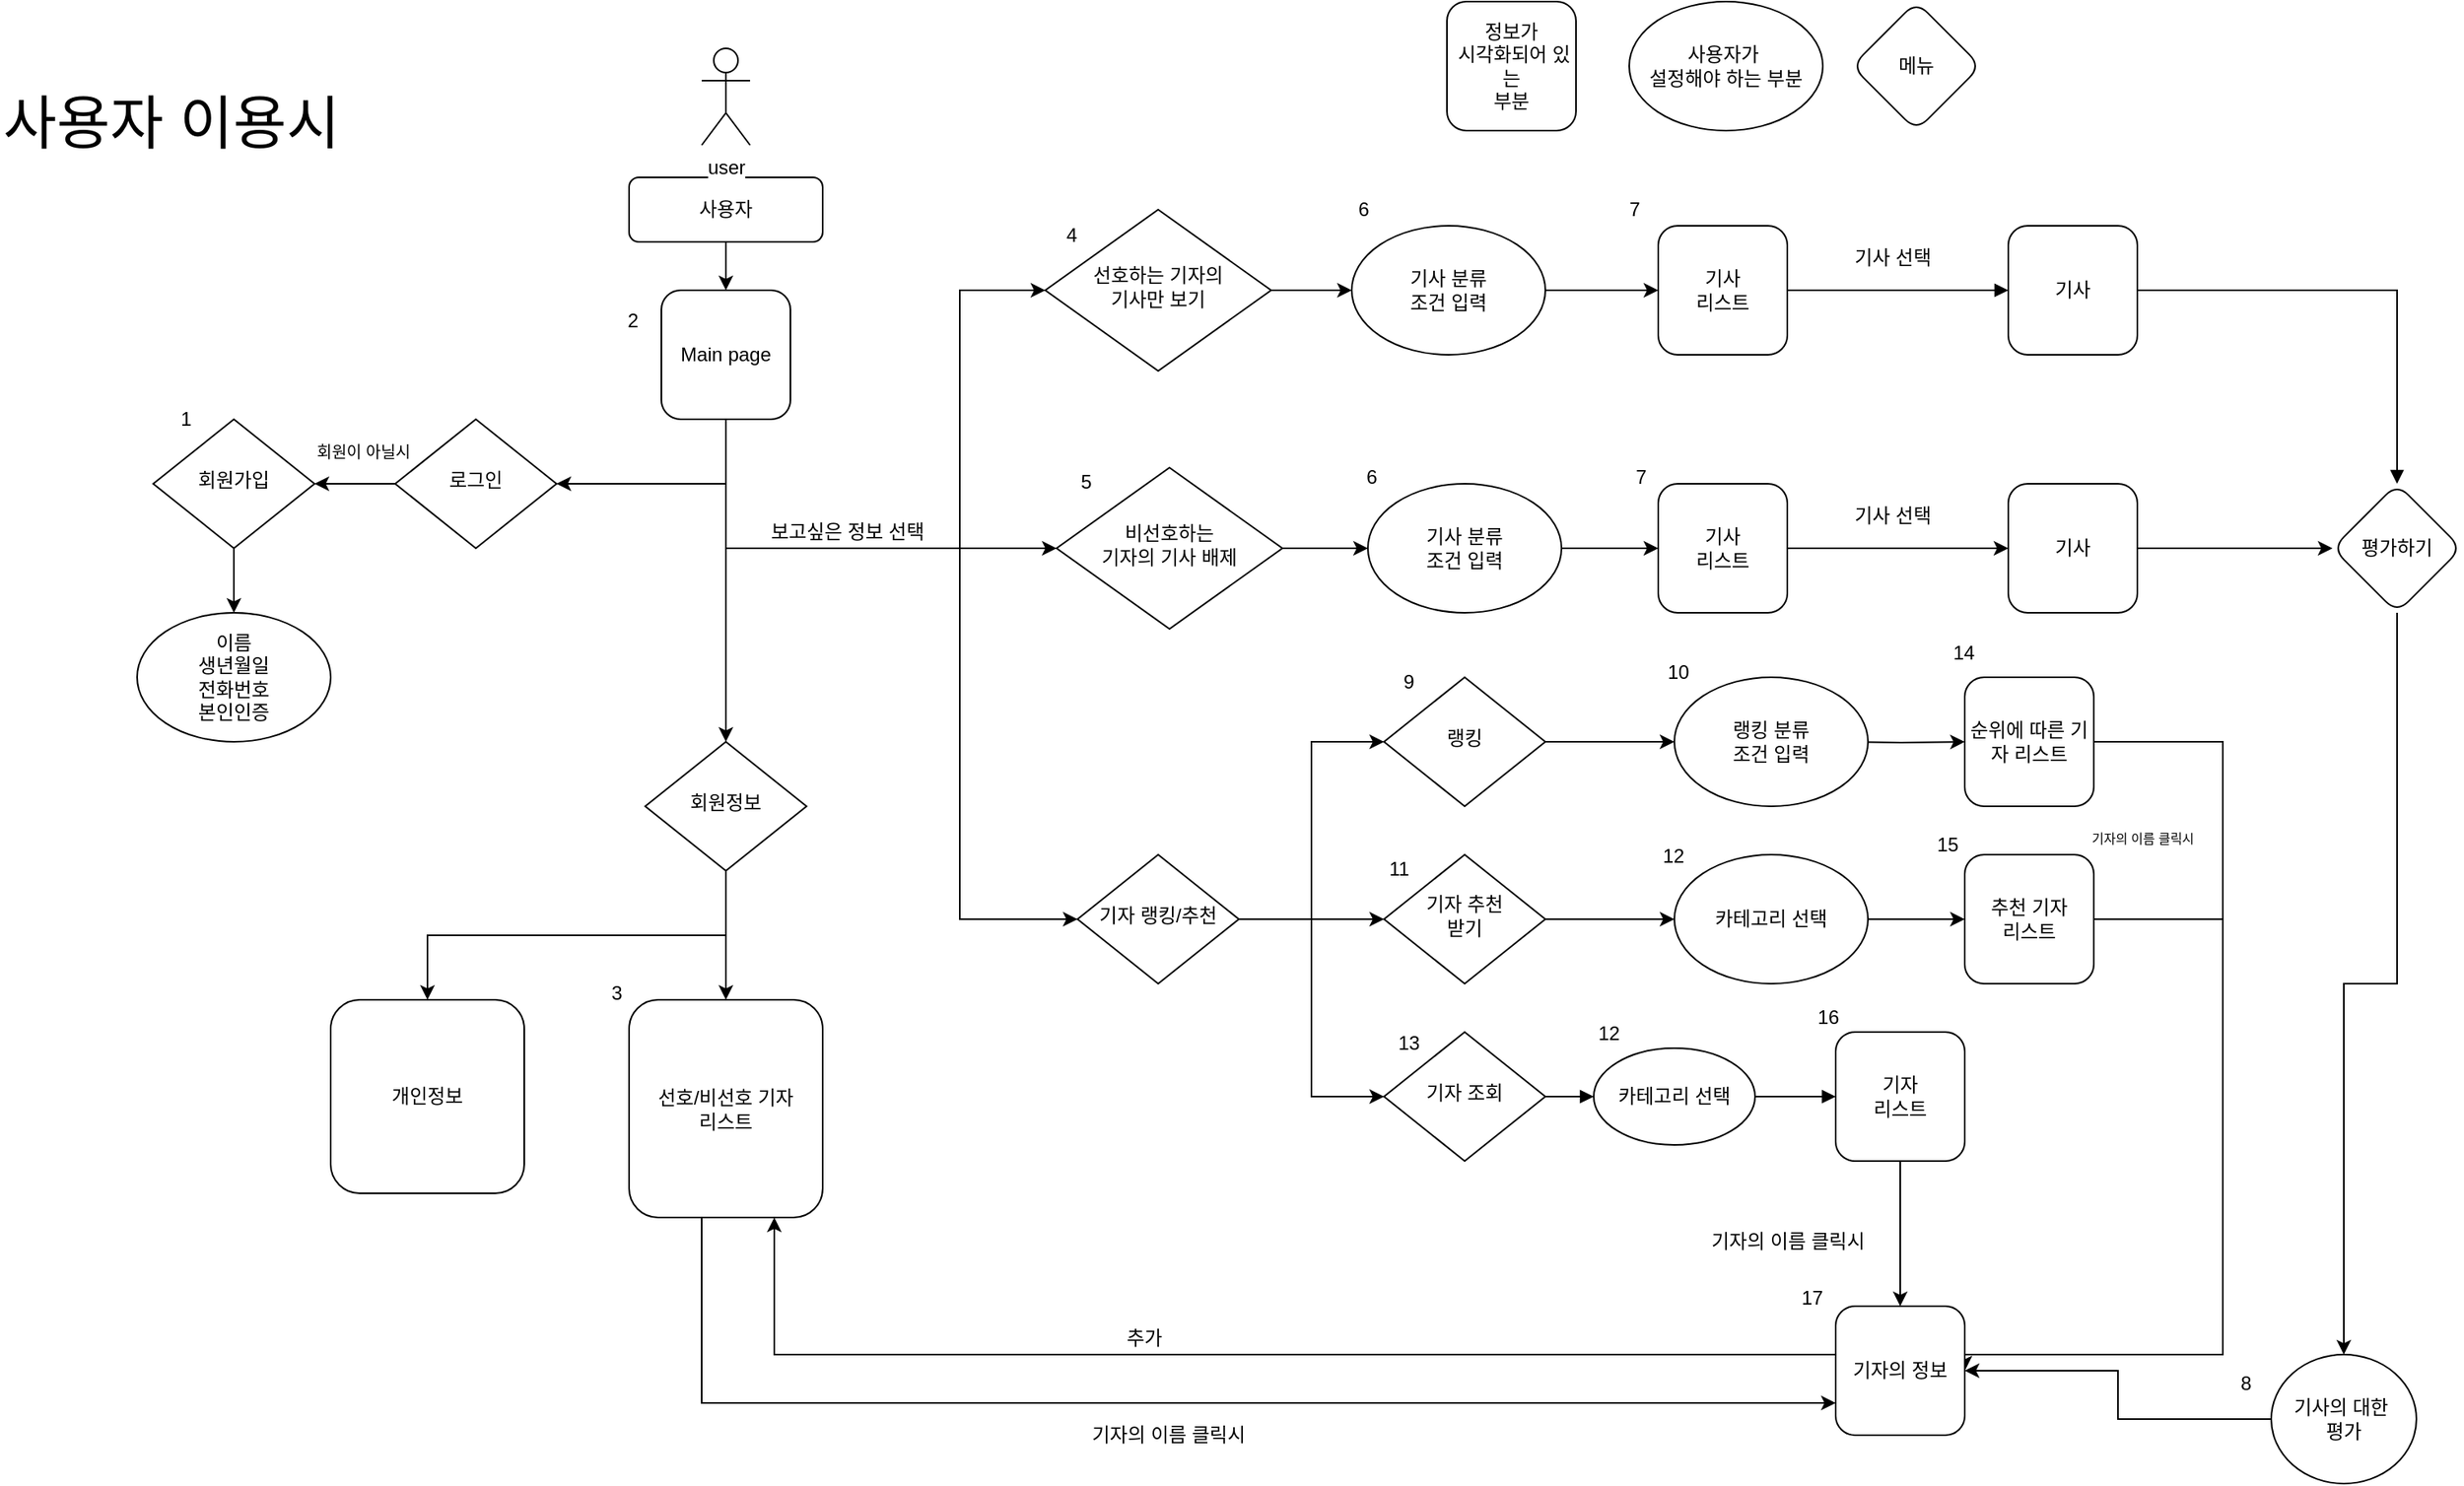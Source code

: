 <mxfile version="13.0.1" type="google" pages="3"><diagram id="C5RBs43oDa-KdzZeNtuy" name="Page-1"><mxGraphModel dx="1703" dy="643" grid="0" gridSize="10" guides="1" tooltips="1" connect="1" arrows="1" fold="1" page="1" pageScale="1" pageWidth="827" pageHeight="1169" math="0" shadow="0"><root><mxCell id="WIyWlLk6GJQsqaUBKTNV-0"/><mxCell id="WIyWlLk6GJQsqaUBKTNV-1" parent="WIyWlLk6GJQsqaUBKTNV-0"/><mxCell id="cpXkIAWE9oEWTpvYaY5n-13" style="edgeStyle=orthogonalEdgeStyle;rounded=0;orthogonalLoop=1;jettySize=auto;html=1;exitX=0.5;exitY=1;exitDx=0;exitDy=0;entryX=0.5;entryY=0;entryDx=0;entryDy=0;" parent="WIyWlLk6GJQsqaUBKTNV-1" source="WIyWlLk6GJQsqaUBKTNV-3" target="r-LIOMrHqrMYDe-OcydP-6" edge="1"><mxGeometry relative="1" as="geometry"/></mxCell><mxCell id="WIyWlLk6GJQsqaUBKTNV-3" value="사용자" style="rounded=1;whiteSpace=wrap;html=1;fontSize=12;glass=0;strokeWidth=1;shadow=0;" parent="WIyWlLk6GJQsqaUBKTNV-1" vertex="1"><mxGeometry x="428" y="109" width="120" height="40" as="geometry"/></mxCell><mxCell id="cpXkIAWE9oEWTpvYaY5n-20" style="edgeStyle=orthogonalEdgeStyle;rounded=0;orthogonalLoop=1;jettySize=auto;html=1;exitX=0;exitY=0.5;exitDx=0;exitDy=0;entryX=1;entryY=0.5;entryDx=0;entryDy=0;" parent="WIyWlLk6GJQsqaUBKTNV-1" source="WIyWlLk6GJQsqaUBKTNV-6" target="s_XBQ90JXfVeM4_A-iHR-2" edge="1"><mxGeometry relative="1" as="geometry"/></mxCell><mxCell id="WIyWlLk6GJQsqaUBKTNV-6" value="로그인" style="rhombus;whiteSpace=wrap;html=1;shadow=0;fontFamily=Helvetica;fontSize=12;align=center;strokeWidth=1;spacing=6;spacingTop=-4;" parent="WIyWlLk6GJQsqaUBKTNV-1" vertex="1"><mxGeometry x="283" y="259" width="100" height="80" as="geometry"/></mxCell><mxCell id="cpXkIAWE9oEWTpvYaY5n-21" style="edgeStyle=orthogonalEdgeStyle;rounded=0;orthogonalLoop=1;jettySize=auto;html=1;exitX=0.5;exitY=1;exitDx=0;exitDy=0;" parent="WIyWlLk6GJQsqaUBKTNV-1" source="s_XBQ90JXfVeM4_A-iHR-2" target="dgeXUdNBtspDPYOy37o4-13" edge="1"><mxGeometry relative="1" as="geometry"/></mxCell><mxCell id="s_XBQ90JXfVeM4_A-iHR-2" value="회원가입" style="rhombus;whiteSpace=wrap;html=1;shadow=0;fontFamily=Helvetica;fontSize=12;align=center;strokeWidth=1;spacing=6;spacingTop=-4;" parent="WIyWlLk6GJQsqaUBKTNV-1" vertex="1"><mxGeometry x="133" y="259" width="100" height="80" as="geometry"/></mxCell><mxCell id="9tNSUjDjma835mI6JDQj-24" value="1" style="text;html=1;align=center;verticalAlign=middle;resizable=0;points=[];autosize=1;" vertex="1" parent="s_XBQ90JXfVeM4_A-iHR-2"><mxGeometry x="10" y="-10" width="20" height="20" as="geometry"/></mxCell><mxCell id="SX2M4RqiKaIuJqzAD-xV-1" value="" style="edgeStyle=orthogonalEdgeStyle;rounded=0;orthogonalLoop=1;jettySize=auto;html=1;exitX=0.5;exitY=1;exitDx=0;exitDy=0;" parent="WIyWlLk6GJQsqaUBKTNV-1" source="r-LIOMrHqrMYDe-OcydP-6" target="SX2M4RqiKaIuJqzAD-xV-0" edge="1"><mxGeometry relative="1" as="geometry"><mxPoint x="533" y="379.0" as="sourcePoint"/></mxGeometry></mxCell><mxCell id="SX2M4RqiKaIuJqzAD-xV-2" style="edgeStyle=orthogonalEdgeStyle;rounded=0;orthogonalLoop=1;jettySize=auto;html=1;exitX=0.5;exitY=1;exitDx=0;exitDy=0;" parent="WIyWlLk6GJQsqaUBKTNV-1" source="SX2M4RqiKaIuJqzAD-xV-0" target="WIyWlLk6GJQsqaUBKTNV-11" edge="1"><mxGeometry relative="1" as="geometry"/></mxCell><mxCell id="cpXkIAWE9oEWTpvYaY5n-22" style="edgeStyle=orthogonalEdgeStyle;rounded=0;orthogonalLoop=1;jettySize=auto;html=1;exitX=0.5;exitY=1;exitDx=0;exitDy=0;" parent="WIyWlLk6GJQsqaUBKTNV-1" source="SX2M4RqiKaIuJqzAD-xV-0" target="cpXkIAWE9oEWTpvYaY5n-23" edge="1"><mxGeometry relative="1" as="geometry"><mxPoint x="303" y="629" as="targetPoint"/></mxGeometry></mxCell><mxCell id="SX2M4RqiKaIuJqzAD-xV-0" value="회원정보" style="rhombus;whiteSpace=wrap;html=1;shadow=0;fontFamily=Helvetica;fontSize=12;align=center;strokeWidth=1;spacing=6;spacingTop=-4;" parent="WIyWlLk6GJQsqaUBKTNV-1" vertex="1"><mxGeometry x="438" y="459" width="100" height="80" as="geometry"/></mxCell><mxCell id="s_XBQ90JXfVeM4_A-iHR-30" value="" style="edgeStyle=orthogonalEdgeStyle;rounded=0;orthogonalLoop=1;jettySize=auto;html=1;exitX=1;exitY=0.5;exitDx=0;exitDy=0;" parent="WIyWlLk6GJQsqaUBKTNV-1" source="r-LIOMrHqrMYDe-OcydP-7" edge="1"><mxGeometry relative="1" as="geometry"><mxPoint x="886" y="339" as="targetPoint"/><mxPoint x="806" y="339" as="sourcePoint"/></mxGeometry></mxCell><mxCell id="s_XBQ90JXfVeM4_A-iHR-33" value="" style="edgeStyle=orthogonalEdgeStyle;rounded=0;orthogonalLoop=1;jettySize=auto;html=1;" parent="WIyWlLk6GJQsqaUBKTNV-1" source="s_XBQ90JXfVeM4_A-iHR-22" target="s_XBQ90JXfVeM4_A-iHR-32" edge="1"><mxGeometry relative="1" as="geometry"/></mxCell><mxCell id="s_XBQ90JXfVeM4_A-iHR-44" style="edgeStyle=orthogonalEdgeStyle;rounded=0;orthogonalLoop=1;jettySize=auto;html=1;exitX=1;exitY=0.5;exitDx=0;exitDy=0;entryX=0;entryY=0.5;entryDx=0;entryDy=0;" parent="WIyWlLk6GJQsqaUBKTNV-1" source="s_XBQ90JXfVeM4_A-iHR-22" target="s_XBQ90JXfVeM4_A-iHR-42" edge="1"><mxGeometry relative="1" as="geometry"/></mxCell><mxCell id="s_XBQ90JXfVeM4_A-iHR-45" style="edgeStyle=orthogonalEdgeStyle;rounded=0;orthogonalLoop=1;jettySize=auto;html=1;exitX=1;exitY=0.5;exitDx=0;exitDy=0;entryX=0;entryY=0.5;entryDx=0;entryDy=0;" parent="WIyWlLk6GJQsqaUBKTNV-1" source="s_XBQ90JXfVeM4_A-iHR-22" target="s_XBQ90JXfVeM4_A-iHR-43" edge="1"><mxGeometry relative="1" as="geometry"/></mxCell><mxCell id="s_XBQ90JXfVeM4_A-iHR-22" value="기자 랭킹/추천" style="rhombus;whiteSpace=wrap;html=1;shadow=0;fontFamily=Helvetica;fontSize=12;align=center;strokeWidth=1;spacing=6;spacingTop=-4;" parent="WIyWlLk6GJQsqaUBKTNV-1" vertex="1"><mxGeometry x="706" y="529" width="100" height="80" as="geometry"/></mxCell><mxCell id="SX2M4RqiKaIuJqzAD-xV-6" value="" style="edgeStyle=orthogonalEdgeStyle;rounded=0;orthogonalLoop=1;jettySize=auto;html=1;" parent="WIyWlLk6GJQsqaUBKTNV-1" source="s_XBQ90JXfVeM4_A-iHR-32" edge="1"><mxGeometry relative="1" as="geometry"><mxPoint x="1076" y="569" as="targetPoint"/></mxGeometry></mxCell><mxCell id="s_XBQ90JXfVeM4_A-iHR-32" value="기자 추천&lt;br&gt;받기" style="rhombus;whiteSpace=wrap;html=1;shadow=0;fontFamily=Helvetica;fontSize=12;align=center;strokeWidth=1;spacing=6;spacingTop=-4;" parent="WIyWlLk6GJQsqaUBKTNV-1" vertex="1"><mxGeometry x="896" y="529" width="100" height="80" as="geometry"/></mxCell><mxCell id="SX2M4RqiKaIuJqzAD-xV-8" value="" style="edgeStyle=orthogonalEdgeStyle;rounded=0;orthogonalLoop=1;jettySize=auto;html=1;" parent="WIyWlLk6GJQsqaUBKTNV-1" edge="1"><mxGeometry relative="1" as="geometry"><mxPoint x="1256" y="569" as="targetPoint"/><mxPoint x="1176" y="569" as="sourcePoint"/></mxGeometry></mxCell><mxCell id="s_XBQ90JXfVeM4_A-iHR-27" value="" style="edgeStyle=orthogonalEdgeStyle;rounded=0;orthogonalLoop=1;jettySize=auto;html=1;" parent="WIyWlLk6GJQsqaUBKTNV-1" edge="1"><mxGeometry relative="1" as="geometry"><mxPoint x="816" y="179" as="sourcePoint"/><mxPoint x="876" y="179" as="targetPoint"/></mxGeometry></mxCell><mxCell id="s_XBQ90JXfVeM4_A-iHR-20" value="선호하는 기자의&lt;br&gt;기사만 보기" style="rhombus;whiteSpace=wrap;html=1;shadow=0;fontFamily=Helvetica;fontSize=12;align=center;strokeWidth=1;spacing=6;spacingTop=-4;" parent="WIyWlLk6GJQsqaUBKTNV-1" vertex="1"><mxGeometry x="686" y="129" width="140" height="100" as="geometry"/></mxCell><mxCell id="s_XBQ90JXfVeM4_A-iHR-35" value="" style="edgeStyle=orthogonalEdgeStyle;rounded=0;orthogonalLoop=1;jettySize=auto;html=1;" parent="WIyWlLk6GJQsqaUBKTNV-1" edge="1"><mxGeometry relative="1" as="geometry"><mxPoint x="1066" y="179" as="targetPoint"/><mxPoint x="976" y="179" as="sourcePoint"/></mxGeometry></mxCell><mxCell id="zI8-NfpmgswLtfQtKQgM-3" style="edgeStyle=orthogonalEdgeStyle;rounded=0;orthogonalLoop=1;jettySize=auto;html=1;exitX=0.25;exitY=1;exitDx=0;exitDy=0;entryX=0;entryY=0.75;entryDx=0;entryDy=0;" parent="WIyWlLk6GJQsqaUBKTNV-1" source="WIyWlLk6GJQsqaUBKTNV-11" target="SX2M4RqiKaIuJqzAD-xV-15" edge="1"><mxGeometry relative="1" as="geometry"><mxPoint x="1023" y="1039" as="targetPoint"/><Array as="points"><mxPoint x="473" y="679"/><mxPoint x="473" y="869"/></Array></mxGeometry></mxCell><mxCell id="WIyWlLk6GJQsqaUBKTNV-11" value="선호/비선호 기자&lt;br&gt;리스트" style="rounded=1;whiteSpace=wrap;html=1;fontSize=12;glass=0;strokeWidth=1;shadow=0;" parent="WIyWlLk6GJQsqaUBKTNV-1" vertex="1"><mxGeometry x="428" y="619" width="120" height="135" as="geometry"/></mxCell><mxCell id="s_XBQ90JXfVeM4_A-iHR-28" value="user" style="shape=umlActor;verticalLabelPosition=bottom;labelBackgroundColor=#ffffff;verticalAlign=top;html=1;outlineConnect=0;" parent="WIyWlLk6GJQsqaUBKTNV-1" vertex="1"><mxGeometry x="473" y="29" width="30" height="60" as="geometry"/></mxCell><mxCell id="s_XBQ90JXfVeM4_A-iHR-37" value="" style="edgeStyle=orthogonalEdgeStyle;rounded=0;orthogonalLoop=1;jettySize=auto;html=1;" parent="WIyWlLk6GJQsqaUBKTNV-1" edge="1"><mxGeometry relative="1" as="geometry"><mxPoint x="1066" y="339" as="targetPoint"/><mxPoint x="986" y="339.0" as="sourcePoint"/></mxGeometry></mxCell><mxCell id="s_XBQ90JXfVeM4_A-iHR-38" value="기사&lt;br&gt;리스트&lt;span style=&quot;font-family: monospace ; font-size: 0px&quot;&gt;%&lt;/span&gt;&lt;span style=&quot;font-family: monospace ; font-size: 0px&quot;&gt;&lt;br&gt;&lt;/span&gt;" style="whiteSpace=wrap;html=1;aspect=fixed;rounded=1;" parent="WIyWlLk6GJQsqaUBKTNV-1" vertex="1"><mxGeometry x="1066" y="139" width="80" height="80" as="geometry"/></mxCell><mxCell id="cpXkIAWE9oEWTpvYaY5n-5" style="edgeStyle=orthogonalEdgeStyle;rounded=0;orthogonalLoop=1;jettySize=auto;html=1;exitX=1;exitY=0.5;exitDx=0;exitDy=0;entryX=0;entryY=0.5;entryDx=0;entryDy=0;" parent="WIyWlLk6GJQsqaUBKTNV-1" source="s_XBQ90JXfVeM4_A-iHR-40" target="cpXkIAWE9oEWTpvYaY5n-4" edge="1"><mxGeometry relative="1" as="geometry"/></mxCell><mxCell id="s_XBQ90JXfVeM4_A-iHR-40" value="기사&lt;br&gt;리스트&lt;span style=&quot;font-family: monospace ; font-size: 0px&quot;&gt;%3CmxGraphModel%3E%3Croot%3E%3CmxCell%20id%3D%220%22%2F%3E%3CmxCell%20id%3D%221%22%20parent%3D%220%22%2F%3E%3CmxCell%20id%3D%222%22%20value%3D%22%EC%B9%B4%ED%85%8C%EA%B3%A0%EB%A6%AC%26lt%3Bbr%26gt%3B%EA%B8%B0%EC%9E%90%EC%A0%95%EB%B3%B4%26lt%3Bbr%26gt%3B%EA%B2%80%EC%83%89%EC%96%B4%22%20style%3D%22rhombus%3BwhiteSpace%3Dwrap%3Bhtml%3D1%3Bshadow%3D0%3BfontFamily%3DHelvetica%3BfontSize%3D12%3Balign%3Dcenter%3BstrokeWidth%3D1%3Bspacing%3D6%3BspacingTop%3D-4%3B%22%20vertex%3D%221%22%20parent%3D%221%22%3E%3CmxGeometry%20x%3D%22530%22%20y%3D%22130%22%20width%3D%22100%22%20height%3D%2280%22%20as%3D%22geometry%22%2F%3E%3C%2FmxCell%3E%3C%2Froot%3E%3C%2FmxGraphModel%3E기아러아ㅓㄹ아ㅓ라어ㅏ러알ㅇㄹㅇㄹㅇㄹ&lt;/span&gt;" style="whiteSpace=wrap;html=1;aspect=fixed;rounded=1;" parent="WIyWlLk6GJQsqaUBKTNV-1" vertex="1"><mxGeometry x="1066" y="299" width="80" height="80" as="geometry"/></mxCell><mxCell id="SX2M4RqiKaIuJqzAD-xV-4" value="" style="edgeStyle=orthogonalEdgeStyle;rounded=0;orthogonalLoop=1;jettySize=auto;html=1;" parent="WIyWlLk6GJQsqaUBKTNV-1" source="s_XBQ90JXfVeM4_A-iHR-42" edge="1"><mxGeometry relative="1" as="geometry"><mxPoint x="1076" y="459" as="targetPoint"/></mxGeometry></mxCell><mxCell id="s_XBQ90JXfVeM4_A-iHR-42" value="랭킹" style="rhombus;whiteSpace=wrap;html=1;shadow=0;fontFamily=Helvetica;fontSize=12;align=center;strokeWidth=1;spacing=6;spacingTop=-4;" parent="WIyWlLk6GJQsqaUBKTNV-1" vertex="1"><mxGeometry x="896" y="419" width="100" height="80" as="geometry"/></mxCell><mxCell id="SX2M4RqiKaIuJqzAD-xV-11" style="edgeStyle=orthogonalEdgeStyle;rounded=0;orthogonalLoop=1;jettySize=auto;html=1;exitX=1;exitY=0.5;exitDx=0;exitDy=0;entryX=0;entryY=0.5;entryDx=0;entryDy=0;" parent="WIyWlLk6GJQsqaUBKTNV-1" target="SX2M4RqiKaIuJqzAD-xV-10" edge="1"><mxGeometry relative="1" as="geometry"><mxPoint x="1176" y="459" as="sourcePoint"/></mxGeometry></mxCell><mxCell id="4fntnNS8UxJy7ZHD9ZXc-12" style="edgeStyle=orthogonalEdgeStyle;rounded=0;orthogonalLoop=1;jettySize=auto;html=1;exitX=1;exitY=0.5;exitDx=0;exitDy=0;entryX=0;entryY=0.5;entryDx=0;entryDy=0;startArrow=none;startFill=0;endArrow=block;endFill=1;strokeColor=#000000;" parent="WIyWlLk6GJQsqaUBKTNV-1" source="s_XBQ90JXfVeM4_A-iHR-43" target="4fntnNS8UxJy7ZHD9ZXc-9" edge="1"><mxGeometry relative="1" as="geometry"/></mxCell><mxCell id="s_XBQ90JXfVeM4_A-iHR-43" value="기자 조회" style="rhombus;whiteSpace=wrap;html=1;shadow=0;fontFamily=Helvetica;fontSize=12;align=center;strokeWidth=1;spacing=6;spacingTop=-4;" parent="WIyWlLk6GJQsqaUBKTNV-1" vertex="1"><mxGeometry x="896" y="639" width="100" height="80" as="geometry"/></mxCell><mxCell id="SX2M4RqiKaIuJqzAD-xV-23" style="edgeStyle=orthogonalEdgeStyle;rounded=0;orthogonalLoop=1;jettySize=auto;html=1;exitX=1;exitY=0.5;exitDx=0;exitDy=0;entryX=1;entryY=0.5;entryDx=0;entryDy=0;fontSize=8;" parent="WIyWlLk6GJQsqaUBKTNV-1" source="SX2M4RqiKaIuJqzAD-xV-9" target="SX2M4RqiKaIuJqzAD-xV-15" edge="1"><mxGeometry relative="1" as="geometry"><Array as="points"><mxPoint x="1416" y="569"/><mxPoint x="1416" y="839"/></Array></mxGeometry></mxCell><mxCell id="SX2M4RqiKaIuJqzAD-xV-9" value="추천 기자 &lt;br&gt;리스트" style="whiteSpace=wrap;html=1;aspect=fixed;rounded=1;" parent="WIyWlLk6GJQsqaUBKTNV-1" vertex="1"><mxGeometry x="1256" y="529" width="80" height="80" as="geometry"/></mxCell><mxCell id="SX2M4RqiKaIuJqzAD-xV-22" style="edgeStyle=orthogonalEdgeStyle;rounded=0;orthogonalLoop=1;jettySize=auto;html=1;exitX=1;exitY=0.5;exitDx=0;exitDy=0;entryX=1;entryY=0.5;entryDx=0;entryDy=0;fontSize=8;" parent="WIyWlLk6GJQsqaUBKTNV-1" source="SX2M4RqiKaIuJqzAD-xV-10" target="SX2M4RqiKaIuJqzAD-xV-15" edge="1"><mxGeometry relative="1" as="geometry"><Array as="points"><mxPoint x="1416" y="459"/><mxPoint x="1416" y="839"/></Array></mxGeometry></mxCell><mxCell id="SX2M4RqiKaIuJqzAD-xV-10" value="순위에 따른 기자 리스트" style="whiteSpace=wrap;html=1;aspect=fixed;rounded=1;" parent="WIyWlLk6GJQsqaUBKTNV-1" vertex="1"><mxGeometry x="1256" y="419" width="80" height="80" as="geometry"/></mxCell><mxCell id="SX2M4RqiKaIuJqzAD-xV-16" value="" style="edgeStyle=orthogonalEdgeStyle;rounded=0;orthogonalLoop=1;jettySize=auto;html=1;" parent="WIyWlLk6GJQsqaUBKTNV-1" source="SX2M4RqiKaIuJqzAD-xV-14" target="SX2M4RqiKaIuJqzAD-xV-15" edge="1"><mxGeometry relative="1" as="geometry"/></mxCell><mxCell id="SX2M4RqiKaIuJqzAD-xV-14" value="기자&lt;br&gt;리스트" style="whiteSpace=wrap;html=1;aspect=fixed;rounded=1;" parent="WIyWlLk6GJQsqaUBKTNV-1" vertex="1"><mxGeometry x="1176" y="639" width="80" height="80" as="geometry"/></mxCell><mxCell id="zI8-NfpmgswLtfQtKQgM-0" style="edgeStyle=orthogonalEdgeStyle;rounded=0;orthogonalLoop=1;jettySize=auto;html=1;exitX=0;exitY=0.5;exitDx=0;exitDy=0;entryX=0.75;entryY=1;entryDx=0;entryDy=0;" parent="WIyWlLk6GJQsqaUBKTNV-1" source="SX2M4RqiKaIuJqzAD-xV-15" target="WIyWlLk6GJQsqaUBKTNV-11" edge="1"><mxGeometry relative="1" as="geometry"><mxPoint x="553" y="679" as="targetPoint"/><Array as="points"><mxPoint x="518" y="839"/></Array></mxGeometry></mxCell><mxCell id="SX2M4RqiKaIuJqzAD-xV-15" value="기자의 정보" style="whiteSpace=wrap;html=1;aspect=fixed;rounded=1;" parent="WIyWlLk6GJQsqaUBKTNV-1" vertex="1"><mxGeometry x="1176" y="809" width="80" height="80" as="geometry"/></mxCell><mxCell id="SX2M4RqiKaIuJqzAD-xV-24" value="기자의 이름 클릭시" style="text;html=1;align=center;verticalAlign=middle;resizable=0;points=[];autosize=1;fontSize=8;horizontal=1;" parent="WIyWlLk6GJQsqaUBKTNV-1" vertex="1"><mxGeometry x="1326" y="509" width="80" height="20" as="geometry"/></mxCell><mxCell id="zI8-NfpmgswLtfQtKQgM-1" value="추가" style="text;html=1;align=center;verticalAlign=middle;resizable=0;points=[];autosize=1;" parent="WIyWlLk6GJQsqaUBKTNV-1" vertex="1"><mxGeometry x="727" y="819" width="40" height="20" as="geometry"/></mxCell><mxCell id="zI8-NfpmgswLtfQtKQgM-2" style="edgeStyle=orthogonalEdgeStyle;rounded=0;orthogonalLoop=1;jettySize=auto;html=1;exitX=0.5;exitY=1;exitDx=0;exitDy=0;" parent="WIyWlLk6GJQsqaUBKTNV-1" source="WIyWlLk6GJQsqaUBKTNV-11" target="WIyWlLk6GJQsqaUBKTNV-11" edge="1"><mxGeometry relative="1" as="geometry"/></mxCell><mxCell id="r-LIOMrHqrMYDe-OcydP-0" value="카테고리 선택" style="ellipse;whiteSpace=wrap;html=1;rounded=0;" parent="WIyWlLk6GJQsqaUBKTNV-1" vertex="1"><mxGeometry x="1076" y="529" width="120" height="80" as="geometry"/></mxCell><mxCell id="r-LIOMrHqrMYDe-OcydP-3" value="랭킹 분류 &lt;br&gt;조건 입력" style="ellipse;whiteSpace=wrap;html=1;rounded=0;" parent="WIyWlLk6GJQsqaUBKTNV-1" vertex="1"><mxGeometry x="1076" y="419" width="120" height="80" as="geometry"/></mxCell><mxCell id="r-LIOMrHqrMYDe-OcydP-4" value="기사 분류 &lt;br&gt;조건 입력" style="ellipse;whiteSpace=wrap;html=1;rounded=0;" parent="WIyWlLk6GJQsqaUBKTNV-1" vertex="1"><mxGeometry x="886" y="299" width="120" height="80" as="geometry"/></mxCell><mxCell id="r-LIOMrHqrMYDe-OcydP-5" value="기사 분류 &lt;br&gt;조건 입력" style="ellipse;whiteSpace=wrap;html=1;rounded=0;" parent="WIyWlLk6GJQsqaUBKTNV-1" vertex="1"><mxGeometry x="876" y="139" width="120" height="80" as="geometry"/></mxCell><mxCell id="cpXkIAWE9oEWTpvYaY5n-15" style="edgeStyle=orthogonalEdgeStyle;rounded=0;orthogonalLoop=1;jettySize=auto;html=1;exitX=0.5;exitY=1;exitDx=0;exitDy=0;entryX=1;entryY=0.5;entryDx=0;entryDy=0;" parent="WIyWlLk6GJQsqaUBKTNV-1" source="r-LIOMrHqrMYDe-OcydP-6" target="WIyWlLk6GJQsqaUBKTNV-6" edge="1"><mxGeometry relative="1" as="geometry"/></mxCell><mxCell id="cpXkIAWE9oEWTpvYaY5n-16" style="edgeStyle=orthogonalEdgeStyle;rounded=0;orthogonalLoop=1;jettySize=auto;html=1;exitX=0.5;exitY=1;exitDx=0;exitDy=0;entryX=0;entryY=0.5;entryDx=0;entryDy=0;" parent="WIyWlLk6GJQsqaUBKTNV-1" source="r-LIOMrHqrMYDe-OcydP-6" target="r-LIOMrHqrMYDe-OcydP-7" edge="1"><mxGeometry relative="1" as="geometry"/></mxCell><mxCell id="cpXkIAWE9oEWTpvYaY5n-17" style="edgeStyle=orthogonalEdgeStyle;rounded=0;orthogonalLoop=1;jettySize=auto;html=1;exitX=0.5;exitY=1;exitDx=0;exitDy=0;entryX=0;entryY=0.5;entryDx=0;entryDy=0;" parent="WIyWlLk6GJQsqaUBKTNV-1" source="r-LIOMrHqrMYDe-OcydP-6" target="s_XBQ90JXfVeM4_A-iHR-22" edge="1"><mxGeometry relative="1" as="geometry"><Array as="points"><mxPoint x="488" y="339"/><mxPoint x="633" y="339"/><mxPoint x="633" y="569"/></Array></mxGeometry></mxCell><mxCell id="cpXkIAWE9oEWTpvYaY5n-18" style="edgeStyle=orthogonalEdgeStyle;rounded=0;orthogonalLoop=1;jettySize=auto;html=1;exitX=0.5;exitY=1;exitDx=0;exitDy=0;entryX=0;entryY=0.5;entryDx=0;entryDy=0;" parent="WIyWlLk6GJQsqaUBKTNV-1" source="4fntnNS8UxJy7ZHD9ZXc-3" target="s_XBQ90JXfVeM4_A-iHR-20" edge="1"><mxGeometry relative="1" as="geometry"><Array as="points"><mxPoint x="488" y="339"/><mxPoint x="633" y="339"/><mxPoint x="633" y="179"/></Array></mxGeometry></mxCell><mxCell id="r-LIOMrHqrMYDe-OcydP-6" value="Main page" style="whiteSpace=wrap;html=1;aspect=fixed;rounded=1;" parent="WIyWlLk6GJQsqaUBKTNV-1" vertex="1"><mxGeometry x="448" y="179" width="80" height="80" as="geometry"/></mxCell><mxCell id="r-LIOMrHqrMYDe-OcydP-7" value="비선호하는 &lt;br&gt;기자의 기사 배제" style="rhombus;whiteSpace=wrap;html=1;shadow=0;fontFamily=Helvetica;fontSize=12;align=center;strokeWidth=1;spacing=6;spacingTop=-4;" parent="WIyWlLk6GJQsqaUBKTNV-1" vertex="1"><mxGeometry x="693" y="289" width="140" height="100" as="geometry"/></mxCell><mxCell id="dgeXUdNBtspDPYOy37o4-2" value="메뉴" style="rhombus;whiteSpace=wrap;html=1;rounded=1;" parent="WIyWlLk6GJQsqaUBKTNV-1" vertex="1"><mxGeometry x="1186" width="80" height="80" as="geometry"/></mxCell><mxCell id="dgeXUdNBtspDPYOy37o4-10" value="사용자가&amp;nbsp;&lt;br&gt;설정해야 하는 부분" style="ellipse;whiteSpace=wrap;html=1;rounded=1;" parent="WIyWlLk6GJQsqaUBKTNV-1" vertex="1"><mxGeometry x="1048" width="120" height="80" as="geometry"/></mxCell><mxCell id="9tNSUjDjma835mI6JDQj-54" style="edgeStyle=orthogonalEdgeStyle;rounded=0;orthogonalLoop=1;jettySize=auto;html=1;exitX=0;exitY=0.5;exitDx=0;exitDy=0;entryX=1;entryY=0.5;entryDx=0;entryDy=0;" edge="1" parent="WIyWlLk6GJQsqaUBKTNV-1" source="dgeXUdNBtspDPYOy37o4-11" target="SX2M4RqiKaIuJqzAD-xV-15"><mxGeometry relative="1" as="geometry"/></mxCell><mxCell id="dgeXUdNBtspDPYOy37o4-11" value="기사의 대한&amp;nbsp;&lt;br&gt;평가" style="ellipse;whiteSpace=wrap;html=1;rounded=1;" parent="WIyWlLk6GJQsqaUBKTNV-1" vertex="1"><mxGeometry x="1446" y="839" width="90" height="80" as="geometry"/></mxCell><mxCell id="dgeXUdNBtspDPYOy37o4-13" value="&lt;span&gt;이름&lt;/span&gt;&lt;br&gt;&lt;span&gt;생년월일&lt;/span&gt;&lt;br&gt;&lt;span&gt;전화번호&lt;/span&gt;&lt;br&gt;&lt;span&gt;본인인증&lt;/span&gt;" style="ellipse;whiteSpace=wrap;html=1;rounded=1;" parent="WIyWlLk6GJQsqaUBKTNV-1" vertex="1"><mxGeometry x="123" y="379" width="120" height="80" as="geometry"/></mxCell><mxCell id="9tNSUjDjma835mI6JDQj-55" style="edgeStyle=orthogonalEdgeStyle;rounded=0;orthogonalLoop=1;jettySize=auto;html=1;exitX=0.5;exitY=1;exitDx=0;exitDy=0;entryX=0.5;entryY=0;entryDx=0;entryDy=0;" edge="1" parent="WIyWlLk6GJQsqaUBKTNV-1" source="4fntnNS8UxJy7ZHD9ZXc-4" target="dgeXUdNBtspDPYOy37o4-11"><mxGeometry relative="1" as="geometry"/></mxCell><mxCell id="4fntnNS8UxJy7ZHD9ZXc-4" value="평가하기" style="rhombus;whiteSpace=wrap;html=1;rounded=1;" parent="WIyWlLk6GJQsqaUBKTNV-1" vertex="1"><mxGeometry x="1484" y="299" width="80" height="80" as="geometry"/></mxCell><mxCell id="4fntnNS8UxJy7ZHD9ZXc-6" style="edgeStyle=orthogonalEdgeStyle;rounded=0;orthogonalLoop=1;jettySize=auto;html=1;exitX=1;exitY=0.5;exitDx=0;exitDy=0;startArrow=none;startFill=0;endArrow=block;endFill=1;strokeColor=#000000;" parent="WIyWlLk6GJQsqaUBKTNV-1" source="cpXkIAWE9oEWTpvYaY5n-2" target="4fntnNS8UxJy7ZHD9ZXc-4" edge="1"><mxGeometry relative="1" as="geometry"><mxPoint x="1313" y="969.0" as="targetPoint"/><mxPoint x="1146" y="179" as="sourcePoint"/><Array as="points"/></mxGeometry></mxCell><mxCell id="4fntnNS8UxJy7ZHD9ZXc-13" style="edgeStyle=orthogonalEdgeStyle;rounded=0;orthogonalLoop=1;jettySize=auto;html=1;exitX=1;exitY=0.5;exitDx=0;exitDy=0;entryX=0;entryY=0.5;entryDx=0;entryDy=0;startArrow=none;startFill=0;endArrow=block;endFill=1;strokeColor=#000000;" parent="WIyWlLk6GJQsqaUBKTNV-1" source="4fntnNS8UxJy7ZHD9ZXc-9" target="SX2M4RqiKaIuJqzAD-xV-14" edge="1"><mxGeometry relative="1" as="geometry"/></mxCell><mxCell id="4fntnNS8UxJy7ZHD9ZXc-9" value="카테고리 선택" style="ellipse;whiteSpace=wrap;html=1;rounded=0;" parent="WIyWlLk6GJQsqaUBKTNV-1" vertex="1"><mxGeometry x="1026" y="649" width="100" height="60" as="geometry"/></mxCell><mxCell id="4fntnNS8UxJy7ZHD9ZXc-14" value="기자의 이름 클릭시" style="text;html=1;align=center;verticalAlign=middle;resizable=0;points=[];autosize=1;" parent="WIyWlLk6GJQsqaUBKTNV-1" vertex="1"><mxGeometry x="1086" y="759" width="120" height="20" as="geometry"/></mxCell><mxCell id="cpXkIAWE9oEWTpvYaY5n-2" value="기사" style="whiteSpace=wrap;html=1;aspect=fixed;rounded=1;" parent="WIyWlLk6GJQsqaUBKTNV-1" vertex="1"><mxGeometry x="1283" y="139" width="80" height="80" as="geometry"/></mxCell><mxCell id="cpXkIAWE9oEWTpvYaY5n-3" style="edgeStyle=orthogonalEdgeStyle;rounded=0;orthogonalLoop=1;jettySize=auto;html=1;exitX=1;exitY=0.5;exitDx=0;exitDy=0;startArrow=none;startFill=0;endArrow=block;endFill=1;strokeColor=#000000;" parent="WIyWlLk6GJQsqaUBKTNV-1" source="s_XBQ90JXfVeM4_A-iHR-38" target="cpXkIAWE9oEWTpvYaY5n-2" edge="1"><mxGeometry relative="1" as="geometry"><mxPoint x="1524" y="299" as="targetPoint"/><mxPoint x="1146" y="179" as="sourcePoint"/><Array as="points"/></mxGeometry></mxCell><mxCell id="cpXkIAWE9oEWTpvYaY5n-6" style="edgeStyle=orthogonalEdgeStyle;rounded=0;orthogonalLoop=1;jettySize=auto;html=1;exitX=1;exitY=0.5;exitDx=0;exitDy=0;entryX=0;entryY=0.5;entryDx=0;entryDy=0;" parent="WIyWlLk6GJQsqaUBKTNV-1" source="cpXkIAWE9oEWTpvYaY5n-4" target="4fntnNS8UxJy7ZHD9ZXc-4" edge="1"><mxGeometry relative="1" as="geometry"/></mxCell><mxCell id="cpXkIAWE9oEWTpvYaY5n-4" value="기사" style="whiteSpace=wrap;html=1;aspect=fixed;rounded=1;" parent="WIyWlLk6GJQsqaUBKTNV-1" vertex="1"><mxGeometry x="1283" y="299" width="80" height="80" as="geometry"/></mxCell><mxCell id="cpXkIAWE9oEWTpvYaY5n-7" value="정보가&lt;br&gt;&amp;nbsp;시각화되어 있는&lt;br&gt;부분" style="whiteSpace=wrap;html=1;aspect=fixed;rounded=1;" parent="WIyWlLk6GJQsqaUBKTNV-1" vertex="1"><mxGeometry x="935" width="80" height="80" as="geometry"/></mxCell><mxCell id="4fntnNS8UxJy7ZHD9ZXc-3" value="보고싶은 정보 선택" style="text;html=1;align=center;verticalAlign=middle;resizable=0;points=[];autosize=1;" parent="WIyWlLk6GJQsqaUBKTNV-1" vertex="1"><mxGeometry x="503" y="319" width="120" height="20" as="geometry"/></mxCell><mxCell id="cpXkIAWE9oEWTpvYaY5n-23" value="개인정보" style="rounded=1;whiteSpace=wrap;html=1;" parent="WIyWlLk6GJQsqaUBKTNV-1" vertex="1"><mxGeometry x="243" y="619" width="120" height="120" as="geometry"/></mxCell><mxCell id="KvYRgQx2NHOQuCophygi-0" value="기사 선택" style="text;html=1;align=center;verticalAlign=middle;resizable=0;points=[];autosize=1;" parent="WIyWlLk6GJQsqaUBKTNV-1" vertex="1"><mxGeometry x="1176" y="309" width="70" height="20" as="geometry"/></mxCell><mxCell id="KvYRgQx2NHOQuCophygi-1" value="기사 선택" style="text;html=1;align=center;verticalAlign=middle;resizable=0;points=[];autosize=1;" parent="WIyWlLk6GJQsqaUBKTNV-1" vertex="1"><mxGeometry x="1176" y="149" width="70" height="20" as="geometry"/></mxCell><mxCell id="2DeglQNmgz40m6Kvs-PJ-3" value="회원이 아닐시" style="text;html=1;align=center;verticalAlign=middle;resizable=0;points=[];autosize=1;fontSize=10;" parent="WIyWlLk6GJQsqaUBKTNV-1" vertex="1"><mxGeometry x="223" y="269" width="80" height="20" as="geometry"/></mxCell><mxCell id="LGhMiOwCggds6M-wxO2J-0" value="&lt;div style=&quot;text-align: center&quot;&gt;&lt;font face=&quot;helvetica&quot; style=&quot;font-size: 36px&quot;&gt;사용자 이용시&lt;/font&gt;&lt;/div&gt;" style="text;whiteSpace=wrap;html=1;fontSize=10;" parent="WIyWlLk6GJQsqaUBKTNV-1" vertex="1"><mxGeometry x="38" y="47" width="280" height="40" as="geometry"/></mxCell><mxCell id="9tNSUjDjma835mI6JDQj-26" value="2" style="text;html=1;align=center;verticalAlign=middle;resizable=0;points=[];autosize=1;" vertex="1" parent="WIyWlLk6GJQsqaUBKTNV-1"><mxGeometry x="421" y="189" width="17" height="18" as="geometry"/></mxCell><mxCell id="9tNSUjDjma835mI6JDQj-28" value="3" style="text;html=1;align=center;verticalAlign=middle;resizable=0;points=[];autosize=1;" vertex="1" parent="WIyWlLk6GJQsqaUBKTNV-1"><mxGeometry x="411" y="606" width="17" height="18" as="geometry"/></mxCell><mxCell id="9tNSUjDjma835mI6JDQj-29" value="7" style="text;html=1;align=center;verticalAlign=middle;resizable=0;points=[];autosize=1;" vertex="1" parent="WIyWlLk6GJQsqaUBKTNV-1"><mxGeometry x="1046" y="286" width="17" height="18" as="geometry"/></mxCell><mxCell id="9tNSUjDjma835mI6JDQj-30" value="15" style="text;html=1;align=center;verticalAlign=middle;resizable=0;points=[];autosize=1;" vertex="1" parent="WIyWlLk6GJQsqaUBKTNV-1"><mxGeometry x="1233" y="514" width="23" height="18" as="geometry"/></mxCell><mxCell id="9tNSUjDjma835mI6JDQj-31" value="7" style="text;html=1;align=center;verticalAlign=middle;resizable=0;points=[];autosize=1;" vertex="1" parent="WIyWlLk6GJQsqaUBKTNV-1"><mxGeometry x="1042" y="120" width="17" height="18" as="geometry"/></mxCell><mxCell id="9tNSUjDjma835mI6JDQj-32" value="6" style="text;html=1;align=center;verticalAlign=middle;resizable=0;points=[];autosize=1;" vertex="1" parent="WIyWlLk6GJQsqaUBKTNV-1"><mxGeometry x="879" y="286" width="17" height="18" as="geometry"/></mxCell><mxCell id="9tNSUjDjma835mI6JDQj-33" value="6" style="text;html=1;align=center;verticalAlign=middle;resizable=0;points=[];autosize=1;" vertex="1" parent="WIyWlLk6GJQsqaUBKTNV-1"><mxGeometry x="874" y="120" width="17" height="18" as="geometry"/></mxCell><mxCell id="9tNSUjDjma835mI6JDQj-34" value="5" style="text;html=1;align=center;verticalAlign=middle;resizable=0;points=[];autosize=1;" vertex="1" parent="WIyWlLk6GJQsqaUBKTNV-1"><mxGeometry x="702" y="289" width="17" height="18" as="geometry"/></mxCell><mxCell id="9tNSUjDjma835mI6JDQj-35" value="4" style="text;html=1;align=center;verticalAlign=middle;resizable=0;points=[];autosize=1;" vertex="1" parent="WIyWlLk6GJQsqaUBKTNV-1"><mxGeometry x="693" y="136" width="17" height="18" as="geometry"/></mxCell><mxCell id="9tNSUjDjma835mI6JDQj-36" value="14" style="text;html=1;align=center;verticalAlign=middle;resizable=0;points=[];autosize=1;" vertex="1" parent="WIyWlLk6GJQsqaUBKTNV-1"><mxGeometry x="1243" y="395" width="23" height="18" as="geometry"/></mxCell><mxCell id="9tNSUjDjma835mI6JDQj-37" value="12" style="text;html=1;align=center;verticalAlign=middle;resizable=0;points=[];autosize=1;" vertex="1" parent="WIyWlLk6GJQsqaUBKTNV-1"><mxGeometry x="1023" y="631" width="23" height="18" as="geometry"/></mxCell><mxCell id="9tNSUjDjma835mI6JDQj-38" value="12" style="text;html=1;align=center;verticalAlign=middle;resizable=0;points=[];autosize=1;" vertex="1" parent="WIyWlLk6GJQsqaUBKTNV-1"><mxGeometry x="1063" y="521" width="23" height="18" as="geometry"/></mxCell><mxCell id="9tNSUjDjma835mI6JDQj-39" value="10" style="text;html=1;align=center;verticalAlign=middle;resizable=0;points=[];autosize=1;" vertex="1" parent="WIyWlLk6GJQsqaUBKTNV-1"><mxGeometry x="1066" y="407" width="23" height="18" as="geometry"/></mxCell><mxCell id="9tNSUjDjma835mI6JDQj-41" value="11" style="text;html=1;align=center;verticalAlign=middle;resizable=0;points=[];autosize=1;" vertex="1" parent="WIyWlLk6GJQsqaUBKTNV-1"><mxGeometry x="893" y="529" width="23" height="18" as="geometry"/></mxCell><mxCell id="9tNSUjDjma835mI6JDQj-42" value="9" style="text;html=1;align=center;verticalAlign=middle;resizable=0;points=[];autosize=1;" vertex="1" parent="WIyWlLk6GJQsqaUBKTNV-1"><mxGeometry x="902" y="413" width="17" height="18" as="geometry"/></mxCell><mxCell id="9tNSUjDjma835mI6JDQj-43" value="8" style="text;html=1;align=center;verticalAlign=middle;resizable=0;points=[];autosize=1;" vertex="1" parent="WIyWlLk6GJQsqaUBKTNV-1"><mxGeometry x="1421" y="848" width="17" height="18" as="geometry"/></mxCell><mxCell id="9tNSUjDjma835mI6JDQj-44" value="기자의 이름 클릭시" style="text;html=1;align=center;verticalAlign=middle;resizable=0;points=[];autosize=1;" vertex="1" parent="WIyWlLk6GJQsqaUBKTNV-1"><mxGeometry x="702" y="879" width="120" height="20" as="geometry"/></mxCell><mxCell id="9tNSUjDjma835mI6JDQj-51" value="17" style="text;html=1;align=center;verticalAlign=middle;resizable=0;points=[];autosize=1;" vertex="1" parent="WIyWlLk6GJQsqaUBKTNV-1"><mxGeometry x="1149" y="795" width="23" height="18" as="geometry"/></mxCell><mxCell id="9tNSUjDjma835mI6JDQj-52" value="16" style="text;html=1;align=center;verticalAlign=middle;resizable=0;points=[];autosize=1;" vertex="1" parent="WIyWlLk6GJQsqaUBKTNV-1"><mxGeometry x="1159" y="621" width="23" height="18" as="geometry"/></mxCell><mxCell id="9tNSUjDjma835mI6JDQj-53" value="13" style="text;html=1;align=center;verticalAlign=middle;resizable=0;points=[];autosize=1;" vertex="1" parent="WIyWlLk6GJQsqaUBKTNV-1"><mxGeometry x="899" y="637" width="23" height="18" as="geometry"/></mxCell></root></mxGraphModel></diagram><diagram id="V8NV4u_Pspxq4jqBll6C" name="Page-3"><mxGraphModel dx="1849" dy="386" grid="1" gridSize="10" guides="1" tooltips="1" connect="1" arrows="1" fold="1" page="1" pageScale="1" pageWidth="827" pageHeight="1169" math="0" shadow="0"><root><mxCell id="i9SFu58lm2Ol7oTc1mvh-0"/><mxCell id="i9SFu58lm2Ol7oTc1mvh-1" parent="i9SFu58lm2Ol7oTc1mvh-0"/><mxCell id="O6t15iCLAIYsxs-gxphr-2" style="edgeStyle=orthogonalEdgeStyle;rounded=0;orthogonalLoop=1;jettySize=auto;html=1;exitX=0.5;exitY=1;exitDx=0;exitDy=0;entryX=0.5;entryY=0;entryDx=0;entryDy=0;" parent="i9SFu58lm2Ol7oTc1mvh-1" source="i9SFu58lm2Ol7oTc1mvh-2" target="i9SFu58lm2Ol7oTc1mvh-7" edge="1"><mxGeometry relative="1" as="geometry"/></mxCell><mxCell id="O6t15iCLAIYsxs-gxphr-3" style="edgeStyle=orthogonalEdgeStyle;rounded=0;orthogonalLoop=1;jettySize=auto;html=1;exitX=0.5;exitY=1;exitDx=0;exitDy=0;entryX=0.5;entryY=0;entryDx=0;entryDy=0;" parent="i9SFu58lm2Ol7oTc1mvh-1" source="i9SFu58lm2Ol7oTc1mvh-2" target="i9SFu58lm2Ol7oTc1mvh-6" edge="1"><mxGeometry relative="1" as="geometry"/></mxCell><mxCell id="O6t15iCLAIYsxs-gxphr-4" style="edgeStyle=orthogonalEdgeStyle;rounded=0;orthogonalLoop=1;jettySize=auto;html=1;exitX=0.5;exitY=1;exitDx=0;exitDy=0;entryX=0.5;entryY=0;entryDx=0;entryDy=0;" parent="i9SFu58lm2Ol7oTc1mvh-1" source="i9SFu58lm2Ol7oTc1mvh-2" target="i9SFu58lm2Ol7oTc1mvh-8" edge="1"><mxGeometry relative="1" as="geometry"/></mxCell><mxCell id="O6t15iCLAIYsxs-gxphr-5" style="edgeStyle=orthogonalEdgeStyle;rounded=0;orthogonalLoop=1;jettySize=auto;html=1;exitX=0.5;exitY=1;exitDx=0;exitDy=0;entryX=0;entryY=0.5;entryDx=0;entryDy=0;" parent="i9SFu58lm2Ol7oTc1mvh-1" source="i9SFu58lm2Ol7oTc1mvh-2" target="i9SFu58lm2Ol7oTc1mvh-3" edge="1"><mxGeometry relative="1" as="geometry"/></mxCell><mxCell id="RH1rOlM-D3z7u2np_HHt-9" style="edgeStyle=orthogonalEdgeStyle;rounded=0;orthogonalLoop=1;jettySize=auto;html=1;exitX=0.5;exitY=1;exitDx=0;exitDy=0;entryX=0.5;entryY=0;entryDx=0;entryDy=0;" parent="i9SFu58lm2Ol7oTc1mvh-1" source="i9SFu58lm2Ol7oTc1mvh-2" target="i9SFu58lm2Ol7oTc1mvh-5" edge="1"><mxGeometry relative="1" as="geometry"/></mxCell><mxCell id="i9SFu58lm2Ol7oTc1mvh-2" value="Main page" style="rounded=0;whiteSpace=wrap;html=1;" parent="i9SFu58lm2Ol7oTc1mvh-1" vertex="1"><mxGeometry x="330" y="70" width="120" height="60" as="geometry"/></mxCell><mxCell id="O6t15iCLAIYsxs-gxphr-7" value="" style="edgeStyle=orthogonalEdgeStyle;rounded=0;orthogonalLoop=1;jettySize=auto;html=1;" parent="i9SFu58lm2Ol7oTc1mvh-1" source="i9SFu58lm2Ol7oTc1mvh-3" target="O6t15iCLAIYsxs-gxphr-6" edge="1"><mxGeometry relative="1" as="geometry"/></mxCell><mxCell id="i9SFu58lm2Ol7oTc1mvh-3" value="로그인" style="rounded=0;whiteSpace=wrap;html=1;" parent="i9SFu58lm2Ol7oTc1mvh-1" vertex="1"><mxGeometry x="510" y="130" width="120" height="60" as="geometry"/></mxCell><mxCell id="O6t15iCLAIYsxs-gxphr-6" value="회원가입" style="rounded=0;whiteSpace=wrap;html=1;" parent="i9SFu58lm2Ol7oTc1mvh-1" vertex="1"><mxGeometry x="710" y="130" width="90" height="60" as="geometry"/></mxCell><mxCell id="RH1rOlM-D3z7u2np_HHt-0" style="edgeStyle=orthogonalEdgeStyle;rounded=0;orthogonalLoop=1;jettySize=auto;html=1;exitX=0.5;exitY=1;exitDx=0;exitDy=0;entryX=0.5;entryY=0;entryDx=0;entryDy=0;" parent="i9SFu58lm2Ol7oTc1mvh-1" source="i9SFu58lm2Ol7oTc1mvh-5" target="i9SFu58lm2Ol7oTc1mvh-14" edge="1"><mxGeometry relative="1" as="geometry"/></mxCell><mxCell id="RH1rOlM-D3z7u2np_HHt-1" style="edgeStyle=orthogonalEdgeStyle;rounded=0;orthogonalLoop=1;jettySize=auto;html=1;exitX=0.5;exitY=1;exitDx=0;exitDy=0;entryX=0.5;entryY=0;entryDx=0;entryDy=0;" parent="i9SFu58lm2Ol7oTc1mvh-1" source="i9SFu58lm2Ol7oTc1mvh-5" target="i9SFu58lm2Ol7oTc1mvh-9" edge="1"><mxGeometry relative="1" as="geometry"/></mxCell><mxCell id="RH1rOlM-D3z7u2np_HHt-2" style="edgeStyle=orthogonalEdgeStyle;rounded=0;orthogonalLoop=1;jettySize=auto;html=1;exitX=0.5;exitY=1;exitDx=0;exitDy=0;entryX=0.5;entryY=0;entryDx=0;entryDy=0;" parent="i9SFu58lm2Ol7oTc1mvh-1" source="i9SFu58lm2Ol7oTc1mvh-5" target="i9SFu58lm2Ol7oTc1mvh-13" edge="1"><mxGeometry relative="1" as="geometry"/></mxCell><mxCell id="i9SFu58lm2Ol7oTc1mvh-5" value="기자 랭킹/추천" style="rounded=0;whiteSpace=wrap;html=1;" parent="i9SFu58lm2Ol7oTc1mvh-1" vertex="1"><mxGeometry x="840" y="320" width="120" height="60" as="geometry"/></mxCell><mxCell id="RH1rOlM-D3z7u2np_HHt-26" style="edgeStyle=orthogonalEdgeStyle;rounded=0;orthogonalLoop=1;jettySize=auto;html=1;exitX=0.5;exitY=1;exitDx=0;exitDy=0;entryX=0.5;entryY=0;entryDx=0;entryDy=0;startArrow=none;startFill=0;endArrow=none;endFill=0;" parent="i9SFu58lm2Ol7oTc1mvh-1" source="i9SFu58lm2Ol7oTc1mvh-6" target="RH1rOlM-D3z7u2np_HHt-19" edge="1"><mxGeometry relative="1" as="geometry"/></mxCell><mxCell id="i9SFu58lm2Ol7oTc1mvh-6" value="비선호하는 기자의&lt;br&gt;뉴스 배제" style="rounded=0;whiteSpace=wrap;html=1;" parent="i9SFu58lm2Ol7oTc1mvh-1" vertex="1"><mxGeometry x="395" y="320" width="120" height="60" as="geometry"/></mxCell><mxCell id="i9SFu58lm2Ol7oTc1mvh-7" value="선호하는 기자의 뉴스" style="rounded=0;whiteSpace=wrap;html=1;" parent="i9SFu58lm2Ol7oTc1mvh-1" vertex="1"><mxGeometry x="150" y="320" width="120" height="60" as="geometry"/></mxCell><mxCell id="RH1rOlM-D3z7u2np_HHt-6" value="" style="edgeStyle=orthogonalEdgeStyle;rounded=0;orthogonalLoop=1;jettySize=auto;html=1;" parent="i9SFu58lm2Ol7oTc1mvh-1" source="i9SFu58lm2Ol7oTc1mvh-8" target="RH1rOlM-D3z7u2np_HHt-5" edge="1"><mxGeometry relative="1" as="geometry"/></mxCell><mxCell id="RH1rOlM-D3z7u2np_HHt-8" style="edgeStyle=orthogonalEdgeStyle;rounded=0;orthogonalLoop=1;jettySize=auto;html=1;exitX=0.5;exitY=1;exitDx=0;exitDy=0;entryX=0.5;entryY=0;entryDx=0;entryDy=0;" parent="i9SFu58lm2Ol7oTc1mvh-1" source="i9SFu58lm2Ol7oTc1mvh-8" target="RH1rOlM-D3z7u2np_HHt-7" edge="1"><mxGeometry relative="1" as="geometry"/></mxCell><mxCell id="i9SFu58lm2Ol7oTc1mvh-8" value="회원 정보" style="rounded=0;whiteSpace=wrap;html=1;" parent="i9SFu58lm2Ol7oTc1mvh-1" vertex="1"><mxGeometry x="-90" y="320" width="120" height="60" as="geometry"/></mxCell><mxCell id="RH1rOlM-D3z7u2np_HHt-30" style="edgeStyle=orthogonalEdgeStyle;rounded=0;orthogonalLoop=1;jettySize=auto;html=1;exitX=0.5;exitY=1;exitDx=0;exitDy=0;entryX=0.5;entryY=0;entryDx=0;entryDy=0;startArrow=none;startFill=0;endArrow=none;endFill=0;" parent="i9SFu58lm2Ol7oTc1mvh-1" source="RH1rOlM-D3z7u2np_HHt-5" target="RH1rOlM-D3z7u2np_HHt-29" edge="1"><mxGeometry relative="1" as="geometry"/></mxCell><mxCell id="RH1rOlM-D3z7u2np_HHt-5" value="회원 개인정보" style="rounded=0;whiteSpace=wrap;html=1;" parent="i9SFu58lm2Ol7oTc1mvh-1" vertex="1"><mxGeometry x="-190" y="430" width="120" height="60" as="geometry"/></mxCell><mxCell id="gZ3lYzI6RoIP8baKJBN7-14" style="edgeStyle=orthogonalEdgeStyle;rounded=0;orthogonalLoop=1;jettySize=auto;html=1;exitX=0.5;exitY=1;exitDx=0;exitDy=0;entryX=0.5;entryY=0;entryDx=0;entryDy=0;startArrow=none;startFill=0;endArrow=none;endFill=0;fontSize=15;" parent="i9SFu58lm2Ol7oTc1mvh-1" source="i9SFu58lm2Ol7oTc1mvh-9" target="gZ3lYzI6RoIP8baKJBN7-0" edge="1"><mxGeometry relative="1" as="geometry"/></mxCell><mxCell id="i9SFu58lm2Ol7oTc1mvh-9" value="기자 조회" style="rounded=0;whiteSpace=wrap;html=1;" parent="i9SFu58lm2Ol7oTc1mvh-1" vertex="1"><mxGeometry x="660" y="450" width="120" height="60" as="geometry"/></mxCell><mxCell id="gZ3lYzI6RoIP8baKJBN7-18" style="edgeStyle=orthogonalEdgeStyle;rounded=0;orthogonalLoop=1;jettySize=auto;html=1;exitX=0.5;exitY=1;exitDx=0;exitDy=0;entryX=0.5;entryY=0;entryDx=0;entryDy=0;startArrow=none;startFill=0;endArrow=none;endFill=0;fontSize=15;" parent="i9SFu58lm2Ol7oTc1mvh-1" source="i9SFu58lm2Ol7oTc1mvh-13" target="gZ3lYzI6RoIP8baKJBN7-1" edge="1"><mxGeometry relative="1" as="geometry"/></mxCell><mxCell id="i9SFu58lm2Ol7oTc1mvh-13" value="기자 추천" style="rounded=0;whiteSpace=wrap;html=1;" parent="i9SFu58lm2Ol7oTc1mvh-1" vertex="1"><mxGeometry x="1030" y="450" width="120" height="60" as="geometry"/></mxCell><mxCell id="gZ3lYzI6RoIP8baKJBN7-16" style="edgeStyle=orthogonalEdgeStyle;rounded=0;orthogonalLoop=1;jettySize=auto;html=1;exitX=0.5;exitY=1;exitDx=0;exitDy=0;entryX=0.5;entryY=0;entryDx=0;entryDy=0;startArrow=none;startFill=0;endArrow=none;endFill=0;fontSize=15;" parent="i9SFu58lm2Ol7oTc1mvh-1" source="i9SFu58lm2Ol7oTc1mvh-14" target="gZ3lYzI6RoIP8baKJBN7-2" edge="1"><mxGeometry relative="1" as="geometry"/></mxCell><mxCell id="i9SFu58lm2Ol7oTc1mvh-14" value="기자 랭킹" style="rounded=0;whiteSpace=wrap;html=1;" parent="i9SFu58lm2Ol7oTc1mvh-1" vertex="1"><mxGeometry x="840" y="450" width="120" height="60" as="geometry"/></mxCell><mxCell id="RH1rOlM-D3z7u2np_HHt-32" style="edgeStyle=orthogonalEdgeStyle;rounded=0;orthogonalLoop=1;jettySize=auto;html=1;exitX=0.5;exitY=1;exitDx=0;exitDy=0;entryX=0.5;entryY=0;entryDx=0;entryDy=0;startArrow=none;startFill=0;endArrow=none;endFill=0;" parent="i9SFu58lm2Ol7oTc1mvh-1" source="RH1rOlM-D3z7u2np_HHt-7" target="RH1rOlM-D3z7u2np_HHt-31" edge="1"><mxGeometry relative="1" as="geometry"/></mxCell><mxCell id="RH1rOlM-D3z7u2np_HHt-7" value="선호/비선호&amp;nbsp;&lt;br&gt;기자 리스트" style="rounded=0;whiteSpace=wrap;html=1;" parent="i9SFu58lm2Ol7oTc1mvh-1" vertex="1"><mxGeometry x="10" y="430" width="120" height="60" as="geometry"/></mxCell><mxCell id="RH1rOlM-D3z7u2np_HHt-10" value="" style="endArrow=none;html=1;entryX=0.5;entryY=1;entryDx=0;entryDy=0;exitX=0.5;exitY=0;exitDx=0;exitDy=0;" parent="i9SFu58lm2Ol7oTc1mvh-1" source="RH1rOlM-D3z7u2np_HHt-13" target="i9SFu58lm2Ol7oTc1mvh-7" edge="1"><mxGeometry width="50" height="50" relative="1" as="geometry"><mxPoint x="210" y="530" as="sourcePoint"/><mxPoint x="530" y="390" as="targetPoint"/></mxGeometry></mxCell><mxCell id="RH1rOlM-D3z7u2np_HHt-11" value="기사 1" style="ellipse;whiteSpace=wrap;html=1;" parent="i9SFu58lm2Ol7oTc1mvh-1" vertex="1"><mxGeometry x="145" y="400" width="130" height="50" as="geometry"/></mxCell><mxCell id="RH1rOlM-D3z7u2np_HHt-14" value="기사 n" style="ellipse;whiteSpace=wrap;html=1;" parent="i9SFu58lm2Ol7oTc1mvh-1" vertex="1"><mxGeometry x="145" y="630" width="130" height="50" as="geometry"/></mxCell><mxCell id="RH1rOlM-D3z7u2np_HHt-13" value="기사 2" style="ellipse;whiteSpace=wrap;html=1;" parent="i9SFu58lm2Ol7oTc1mvh-1" vertex="1"><mxGeometry x="145" y="534.5" width="130" height="50" as="geometry"/></mxCell><mxCell id="RH1rOlM-D3z7u2np_HHt-17" style="edgeStyle=orthogonalEdgeStyle;rounded=0;orthogonalLoop=1;jettySize=auto;html=1;exitX=0;exitY=0.5;exitDx=0;exitDy=0;endArrow=none;endFill=0;startArrow=block;startFill=1;" parent="i9SFu58lm2Ol7oTc1mvh-1" source="RH1rOlM-D3z7u2np_HHt-16" edge="1"><mxGeometry relative="1" as="geometry"><mxPoint x="210" y="490" as="targetPoint"/></mxGeometry></mxCell><mxCell id="RH1rOlM-D3z7u2np_HHt-16" value="평가하기" style="rounded=0;whiteSpace=wrap;html=1;" parent="i9SFu58lm2Ol7oTc1mvh-1" vertex="1"><mxGeometry x="260" y="470" width="90" height="40" as="geometry"/></mxCell><mxCell id="RH1rOlM-D3z7u2np_HHt-18" value="..........." style="text;html=1;align=center;verticalAlign=middle;resizable=0;points=[];autosize=1;horizontal=0;strokeWidth=9;fontSize=15;fontStyle=1" parent="i9SFu58lm2Ol7oTc1mvh-1" vertex="1"><mxGeometry x="190" y="585" width="30" height="50" as="geometry"/></mxCell><mxCell id="RH1rOlM-D3z7u2np_HHt-27" style="edgeStyle=orthogonalEdgeStyle;rounded=0;orthogonalLoop=1;jettySize=auto;html=1;exitX=0.5;exitY=1;exitDx=0;exitDy=0;entryX=0.5;entryY=0;entryDx=0;entryDy=0;startArrow=none;startFill=0;endArrow=none;endFill=0;" parent="i9SFu58lm2Ol7oTc1mvh-1" source="RH1rOlM-D3z7u2np_HHt-19" target="RH1rOlM-D3z7u2np_HHt-21" edge="1"><mxGeometry relative="1" as="geometry"/></mxCell><mxCell id="RH1rOlM-D3z7u2np_HHt-19" value="기사 1" style="ellipse;whiteSpace=wrap;html=1;" parent="i9SFu58lm2Ol7oTc1mvh-1" vertex="1"><mxGeometry x="390" y="400" width="130" height="50" as="geometry"/></mxCell><mxCell id="RH1rOlM-D3z7u2np_HHt-20" value="기사 n" style="ellipse;whiteSpace=wrap;html=1;" parent="i9SFu58lm2Ol7oTc1mvh-1" vertex="1"><mxGeometry x="390" y="630" width="130" height="50" as="geometry"/></mxCell><mxCell id="RH1rOlM-D3z7u2np_HHt-21" value="기사 2" style="ellipse;whiteSpace=wrap;html=1;" parent="i9SFu58lm2Ol7oTc1mvh-1" vertex="1"><mxGeometry x="390" y="534.5" width="130" height="50" as="geometry"/></mxCell><mxCell id="RH1rOlM-D3z7u2np_HHt-22" style="edgeStyle=orthogonalEdgeStyle;rounded=0;orthogonalLoop=1;jettySize=auto;html=1;exitX=0;exitY=0.5;exitDx=0;exitDy=0;endArrow=none;endFill=0;startArrow=block;startFill=1;" parent="i9SFu58lm2Ol7oTc1mvh-1" source="gZ3lYzI6RoIP8baKJBN7-12" edge="1"><mxGeometry relative="1" as="geometry"><mxPoint x="455" y="490" as="targetPoint"/><mxPoint x="505" y="475" as="sourcePoint"/></mxGeometry></mxCell><mxCell id="RH1rOlM-D3z7u2np_HHt-24" value="..........." style="text;html=1;align=center;verticalAlign=middle;resizable=0;points=[];autosize=1;horizontal=0;fontSize=15;fontStyle=1" parent="i9SFu58lm2Ol7oTc1mvh-1" vertex="1"><mxGeometry x="435" y="585" width="30" height="50" as="geometry"/></mxCell><mxCell id="RH1rOlM-D3z7u2np_HHt-29" value="수정하기" style="rounded=0;whiteSpace=wrap;html=1;" parent="i9SFu58lm2Ol7oTc1mvh-1" vertex="1"><mxGeometry x="-190" y="530" width="120" height="60" as="geometry"/></mxCell><mxCell id="RH1rOlM-D3z7u2np_HHt-31" value="수정하기" style="rounded=0;whiteSpace=wrap;html=1;" parent="i9SFu58lm2Ol7oTc1mvh-1" vertex="1"><mxGeometry x="10" y="530" width="120" height="60" as="geometry"/></mxCell><mxCell id="gZ3lYzI6RoIP8baKJBN7-15" style="edgeStyle=orthogonalEdgeStyle;rounded=0;orthogonalLoop=1;jettySize=auto;html=1;exitX=0.5;exitY=1;exitDx=0;exitDy=0;entryX=0.5;entryY=0;entryDx=0;entryDy=0;startArrow=none;startFill=0;endArrow=none;endFill=0;fontSize=15;" parent="i9SFu58lm2Ol7oTc1mvh-1" source="gZ3lYzI6RoIP8baKJBN7-0" target="gZ3lYzI6RoIP8baKJBN7-4" edge="1"><mxGeometry relative="1" as="geometry"/></mxCell><mxCell id="gZ3lYzI6RoIP8baKJBN7-26" style="edgeStyle=orthogonalEdgeStyle;rounded=0;orthogonalLoop=1;jettySize=auto;html=1;exitX=0.5;exitY=1;exitDx=0;exitDy=0;entryX=0;entryY=0.5;entryDx=0;entryDy=0;startArrow=none;startFill=0;endArrow=none;endFill=0;fontSize=15;" parent="i9SFu58lm2Ol7oTc1mvh-1" source="gZ3lYzI6RoIP8baKJBN7-0" target="gZ3lYzI6RoIP8baKJBN7-23" edge="1"><mxGeometry relative="1" as="geometry"/></mxCell><mxCell id="U7ewT_cwM_47m26ifhJX-6" style="edgeStyle=orthogonalEdgeStyle;rounded=0;orthogonalLoop=1;jettySize=auto;html=1;exitX=0.5;exitY=1;exitDx=0;exitDy=0;entryX=0;entryY=0.5;entryDx=0;entryDy=0;startArrow=none;startFill=0;endArrow=none;endFill=0;fontSize=10;" parent="i9SFu58lm2Ol7oTc1mvh-1" source="gZ3lYzI6RoIP8baKJBN7-0" target="U7ewT_cwM_47m26ifhJX-3" edge="1"><mxGeometry relative="1" as="geometry"/></mxCell><mxCell id="gZ3lYzI6RoIP8baKJBN7-0" value="기자 1" style="ellipse;whiteSpace=wrap;html=1;" parent="i9SFu58lm2Ol7oTc1mvh-1" vertex="1"><mxGeometry x="650" y="540" width="130" height="50" as="geometry"/></mxCell><mxCell id="gZ3lYzI6RoIP8baKJBN7-19" style="edgeStyle=orthogonalEdgeStyle;rounded=0;orthogonalLoop=1;jettySize=auto;html=1;exitX=0.5;exitY=1;exitDx=0;exitDy=0;entryX=0.5;entryY=0;entryDx=0;entryDy=0;startArrow=none;startFill=0;endArrow=none;endFill=0;fontSize=15;" parent="i9SFu58lm2Ol7oTc1mvh-1" source="gZ3lYzI6RoIP8baKJBN7-1" target="gZ3lYzI6RoIP8baKJBN7-6" edge="1"><mxGeometry relative="1" as="geometry"/></mxCell><mxCell id="gZ3lYzI6RoIP8baKJBN7-28" style="edgeStyle=orthogonalEdgeStyle;rounded=0;orthogonalLoop=1;jettySize=auto;html=1;exitX=0.5;exitY=1;exitDx=0;exitDy=0;entryX=0;entryY=0.5;entryDx=0;entryDy=0;startArrow=none;startFill=0;endArrow=none;endFill=0;fontSize=15;" parent="i9SFu58lm2Ol7oTc1mvh-1" source="gZ3lYzI6RoIP8baKJBN7-1" target="gZ3lYzI6RoIP8baKJBN7-21" edge="1"><mxGeometry relative="1" as="geometry"/></mxCell><mxCell id="U7ewT_cwM_47m26ifhJX-8" style="edgeStyle=orthogonalEdgeStyle;rounded=0;orthogonalLoop=1;jettySize=auto;html=1;exitX=0.5;exitY=1;exitDx=0;exitDy=0;entryX=0;entryY=0.5;entryDx=0;entryDy=0;startArrow=none;startFill=0;endArrow=none;endFill=0;fontSize=10;" parent="i9SFu58lm2Ol7oTc1mvh-1" source="gZ3lYzI6RoIP8baKJBN7-1" target="U7ewT_cwM_47m26ifhJX-5" edge="1"><mxGeometry relative="1" as="geometry"/></mxCell><mxCell id="gZ3lYzI6RoIP8baKJBN7-1" value="추천기자 1" style="ellipse;whiteSpace=wrap;html=1;" parent="i9SFu58lm2Ol7oTc1mvh-1" vertex="1"><mxGeometry x="1030" y="540" width="130" height="50" as="geometry"/></mxCell><mxCell id="gZ3lYzI6RoIP8baKJBN7-17" style="edgeStyle=orthogonalEdgeStyle;rounded=0;orthogonalLoop=1;jettySize=auto;html=1;exitX=0.5;exitY=1;exitDx=0;exitDy=0;startArrow=none;startFill=0;endArrow=none;endFill=0;fontSize=15;" parent="i9SFu58lm2Ol7oTc1mvh-1" source="gZ3lYzI6RoIP8baKJBN7-2" target="gZ3lYzI6RoIP8baKJBN7-8" edge="1"><mxGeometry relative="1" as="geometry"/></mxCell><mxCell id="gZ3lYzI6RoIP8baKJBN7-27" style="edgeStyle=orthogonalEdgeStyle;rounded=0;orthogonalLoop=1;jettySize=auto;html=1;exitX=0.5;exitY=1;exitDx=0;exitDy=0;entryX=0;entryY=0.5;entryDx=0;entryDy=0;startArrow=none;startFill=0;endArrow=none;endFill=0;fontSize=15;" parent="i9SFu58lm2Ol7oTc1mvh-1" source="gZ3lYzI6RoIP8baKJBN7-2" target="gZ3lYzI6RoIP8baKJBN7-25" edge="1"><mxGeometry relative="1" as="geometry"/></mxCell><mxCell id="U7ewT_cwM_47m26ifhJX-7" style="edgeStyle=orthogonalEdgeStyle;rounded=0;orthogonalLoop=1;jettySize=auto;html=1;exitX=0.5;exitY=1;exitDx=0;exitDy=0;entryX=0;entryY=0.5;entryDx=0;entryDy=0;startArrow=none;startFill=0;endArrow=none;endFill=0;fontSize=10;" parent="i9SFu58lm2Ol7oTc1mvh-1" source="gZ3lYzI6RoIP8baKJBN7-2" target="U7ewT_cwM_47m26ifhJX-4" edge="1"><mxGeometry relative="1" as="geometry"/></mxCell><mxCell id="gZ3lYzI6RoIP8baKJBN7-2" value="1위 기자" style="ellipse;whiteSpace=wrap;html=1;" parent="i9SFu58lm2Ol7oTc1mvh-1" vertex="1"><mxGeometry x="835" y="540" width="130" height="50" as="geometry"/></mxCell><mxCell id="gZ3lYzI6RoIP8baKJBN7-3" value="기자 n" style="ellipse;whiteSpace=wrap;html=1;" parent="i9SFu58lm2Ol7oTc1mvh-1" vertex="1"><mxGeometry x="650" y="770" width="130" height="50" as="geometry"/></mxCell><mxCell id="U7ewT_cwM_47m26ifhJX-9" style="edgeStyle=orthogonalEdgeStyle;rounded=0;orthogonalLoop=1;jettySize=auto;html=1;exitX=0.5;exitY=1;exitDx=0;exitDy=0;entryX=0.5;entryY=0;entryDx=0;entryDy=0;startArrow=none;startFill=0;endArrow=none;endFill=0;fontSize=10;dashed=1;" parent="i9SFu58lm2Ol7oTc1mvh-1" source="gZ3lYzI6RoIP8baKJBN7-4" target="gZ3lYzI6RoIP8baKJBN7-3" edge="1"><mxGeometry relative="1" as="geometry"/></mxCell><mxCell id="gZ3lYzI6RoIP8baKJBN7-4" value="기자&amp;nbsp; 2" style="ellipse;whiteSpace=wrap;html=1;" parent="i9SFu58lm2Ol7oTc1mvh-1" vertex="1"><mxGeometry x="650" y="680" width="130" height="50" as="geometry"/></mxCell><mxCell id="gZ3lYzI6RoIP8baKJBN7-5" value="추천 기자 3" style="ellipse;whiteSpace=wrap;html=1;" parent="i9SFu58lm2Ol7oTc1mvh-1" vertex="1"><mxGeometry x="1030" y="760" width="130" height="50" as="geometry"/></mxCell><mxCell id="U7ewT_cwM_47m26ifhJX-11" style="edgeStyle=orthogonalEdgeStyle;rounded=0;orthogonalLoop=1;jettySize=auto;html=1;exitX=0.5;exitY=1;exitDx=0;exitDy=0;entryX=0.5;entryY=0;entryDx=0;entryDy=0;startArrow=none;startFill=0;endArrow=none;endFill=0;fontSize=10;dashed=1;" parent="i9SFu58lm2Ol7oTc1mvh-1" source="gZ3lYzI6RoIP8baKJBN7-6" target="gZ3lYzI6RoIP8baKJBN7-5" edge="1"><mxGeometry relative="1" as="geometry"/></mxCell><mxCell id="gZ3lYzI6RoIP8baKJBN7-6" value="추천 기자 2" style="ellipse;whiteSpace=wrap;html=1;" parent="i9SFu58lm2Ol7oTc1mvh-1" vertex="1"><mxGeometry x="1030" y="680" width="130" height="50" as="geometry"/></mxCell><mxCell id="gZ3lYzI6RoIP8baKJBN7-7" value="&amp;nbsp;n위 기자" style="ellipse;whiteSpace=wrap;html=1;" parent="i9SFu58lm2Ol7oTc1mvh-1" vertex="1"><mxGeometry x="835" y="770" width="130" height="50" as="geometry"/></mxCell><mxCell id="U7ewT_cwM_47m26ifhJX-10" style="edgeStyle=orthogonalEdgeStyle;rounded=0;orthogonalLoop=1;jettySize=auto;html=1;exitX=0.5;exitY=1;exitDx=0;exitDy=0;entryX=0.5;entryY=0;entryDx=0;entryDy=0;startArrow=none;startFill=0;endArrow=none;endFill=0;fontSize=10;dashed=1;" parent="i9SFu58lm2Ol7oTc1mvh-1" source="gZ3lYzI6RoIP8baKJBN7-8" target="gZ3lYzI6RoIP8baKJBN7-7" edge="1"><mxGeometry relative="1" as="geometry"/></mxCell><mxCell id="gZ3lYzI6RoIP8baKJBN7-8" value="2위 기자" style="ellipse;whiteSpace=wrap;html=1;" parent="i9SFu58lm2Ol7oTc1mvh-1" vertex="1"><mxGeometry x="835" y="680" width="130" height="50" as="geometry"/></mxCell><mxCell id="gZ3lYzI6RoIP8baKJBN7-12" value="평가하기" style="rounded=0;whiteSpace=wrap;html=1;" parent="i9SFu58lm2Ol7oTc1mvh-1" vertex="1"><mxGeometry x="520" y="470" width="90" height="40" as="geometry"/></mxCell><mxCell id="gZ3lYzI6RoIP8baKJBN7-21" value="기자 정보 보기" style="rounded=0;whiteSpace=wrap;html=1;" parent="i9SFu58lm2Ol7oTc1mvh-1" vertex="1"><mxGeometry x="1150" y="590" width="90" height="40" as="geometry"/></mxCell><mxCell id="gZ3lYzI6RoIP8baKJBN7-23" value="기자 정보 보기" style="rounded=0;whiteSpace=wrap;html=1;" parent="i9SFu58lm2Ol7oTc1mvh-1" vertex="1"><mxGeometry x="770" y="590" width="90" height="40" as="geometry"/></mxCell><mxCell id="gZ3lYzI6RoIP8baKJBN7-25" value="기자 정보 보기" style="rounded=0;whiteSpace=wrap;html=1;" parent="i9SFu58lm2Ol7oTc1mvh-1" vertex="1"><mxGeometry x="950" y="590" width="90" height="40" as="geometry"/></mxCell><mxCell id="U7ewT_cwM_47m26ifhJX-3" value="선호/비선호&lt;br&gt;리스트에 추가" style="rounded=0;whiteSpace=wrap;html=1;" parent="i9SFu58lm2Ol7oTc1mvh-1" vertex="1"><mxGeometry x="770" y="640" width="90" height="40" as="geometry"/></mxCell><mxCell id="U7ewT_cwM_47m26ifhJX-4" value="선호/비선호&lt;br&gt;리스트에 추가" style="rounded=0;whiteSpace=wrap;html=1;" parent="i9SFu58lm2Ol7oTc1mvh-1" vertex="1"><mxGeometry x="950" y="640" width="90" height="40" as="geometry"/></mxCell><mxCell id="U7ewT_cwM_47m26ifhJX-5" value="선호/비선호&lt;br&gt;리스트에 추가" style="rounded=0;whiteSpace=wrap;html=1;" parent="i9SFu58lm2Ol7oTc1mvh-1" vertex="1"><mxGeometry x="1150" y="640" width="90" height="40" as="geometry"/></mxCell><mxCell id="U7ewT_cwM_47m26ifhJX-12" value="&lt;font style=&quot;font-size: 48px&quot;&gt;메뉴 구성도&lt;/font&gt;" style="text;html=1;align=center;verticalAlign=middle;resizable=0;points=[];autosize=1;fontSize=10;" parent="i9SFu58lm2Ol7oTc1mvh-1" vertex="1"><mxGeometry x="-184" y="91" width="270" height="30" as="geometry"/></mxCell></root></mxGraphModel></diagram><diagram id="4Z61oNFNGWnrB1wLhR8B" name="Page-2"><mxGraphModel dx="1460" dy="551" grid="1" gridSize="10" guides="1" tooltips="1" connect="1" arrows="1" fold="1" page="1" pageScale="1" pageWidth="827" pageHeight="1169" math="0" shadow="0"><root><mxCell id="Fn7MOSKSUqH85Mcaa3Ay-0"/><mxCell id="Fn7MOSKSUqH85Mcaa3Ay-1" parent="Fn7MOSKSUqH85Mcaa3Ay-0"/><mxCell id="h-c8cRAgcb9Rdn9RxBo1-36" value="기사 분류 조건 선택" style="swimlane;fontStyle=1;childLayout=stackLayout;horizontal=1;startSize=26;horizontalStack=0;resizeParent=1;resizeLast=0;collapsible=1;marginBottom=0;rounded=0;shadow=0;strokeWidth=1;" parent="Fn7MOSKSUqH85Mcaa3Ay-1" vertex="1"><mxGeometry x="470" y="60" width="160" height="170" as="geometry"><mxRectangle x="20" y="80" width="160" height="26" as="alternateBounds"/></mxGeometry></mxCell><mxCell id="h-c8cRAgcb9Rdn9RxBo1-37" value="카테고리" style="rounded=0;whiteSpace=wrap;html=1;" parent="h-c8cRAgcb9Rdn9RxBo1-36" vertex="1"><mxGeometry y="26" width="160" height="24" as="geometry"/></mxCell><mxCell id="h-c8cRAgcb9Rdn9RxBo1-38" value="기자 이름/이메일" style="rounded=0;whiteSpace=wrap;html=1;" parent="h-c8cRAgcb9Rdn9RxBo1-36" vertex="1"><mxGeometry y="50" width="160" height="30" as="geometry"/></mxCell><mxCell id="h-c8cRAgcb9Rdn9RxBo1-39" value="검색어" style="rounded=0;whiteSpace=wrap;html=1;" parent="h-c8cRAgcb9Rdn9RxBo1-36" vertex="1"><mxGeometry y="80" width="160" height="30" as="geometry"/></mxCell><mxCell id="k2BOHqlWHbNz5N2piw_z-3" value="날짜" style="rounded=0;whiteSpace=wrap;html=1;" vertex="1" parent="h-c8cRAgcb9Rdn9RxBo1-36"><mxGeometry y="110" width="160" height="30" as="geometry"/></mxCell><mxCell id="k2BOHqlWHbNz5N2piw_z-4" value="분류순서(조회수순,&lt;br&gt;최신순,정확도 순)" style="rounded=0;whiteSpace=wrap;html=1;" vertex="1" parent="h-c8cRAgcb9Rdn9RxBo1-36"><mxGeometry y="140" width="160" height="30" as="geometry"/></mxCell><mxCell id="WfF_wwB68pQvXoaDibfB-17" value="선호/비선호 하는 기자 리스트" style="swimlane;fontStyle=1;childLayout=stackLayout;horizontal=1;startSize=26;horizontalStack=0;resizeParent=1;resizeLast=0;collapsible=1;marginBottom=0;rounded=0;shadow=0;strokeWidth=1;" parent="Fn7MOSKSUqH85Mcaa3Ay-1" vertex="1"><mxGeometry x="90" y="110" width="160" height="110" as="geometry"><mxRectangle x="20" y="80" width="160" height="26" as="alternateBounds"/></mxGeometry></mxCell><mxCell id="8kpDvVFTMUczrinc3Iid-27" value="이름/이메일" style="rounded=0;whiteSpace=wrap;html=1;" parent="WfF_wwB68pQvXoaDibfB-17" vertex="1"><mxGeometry y="26" width="160" height="24" as="geometry"/></mxCell><mxCell id="8kpDvVFTMUczrinc3Iid-28" value="소속 언론사" style="rounded=0;whiteSpace=wrap;html=1;" parent="WfF_wwB68pQvXoaDibfB-17" vertex="1"><mxGeometry y="50" width="160" height="30" as="geometry"/></mxCell><mxCell id="8kpDvVFTMUczrinc3Iid-29" value="카테고리" style="rounded=0;whiteSpace=wrap;html=1;" parent="WfF_wwB68pQvXoaDibfB-17" vertex="1"><mxGeometry y="80" width="160" height="30" as="geometry"/></mxCell><mxCell id="W9r0_VZ_u4aNv1ZWzwNw-0" value="기사 리스트" style="swimlane;fontStyle=1;childLayout=stackLayout;horizontal=1;startSize=26;horizontalStack=0;resizeParent=1;resizeLast=0;collapsible=1;marginBottom=0;rounded=0;shadow=0;strokeWidth=1;" parent="Fn7MOSKSUqH85Mcaa3Ay-1" vertex="1"><mxGeometry x="730" y="60" width="160" height="110" as="geometry"><mxRectangle x="20" y="80" width="160" height="26" as="alternateBounds"/></mxGeometry></mxCell><mxCell id="W9r0_VZ_u4aNv1ZWzwNw-1" value="기사 제목" style="rounded=0;whiteSpace=wrap;html=1;" parent="W9r0_VZ_u4aNv1ZWzwNw-0" vertex="1"><mxGeometry y="26" width="160" height="24" as="geometry"/></mxCell><mxCell id="W9r0_VZ_u4aNv1ZWzwNw-2" value="기자 이름/이메일" style="rounded=0;whiteSpace=wrap;html=1;" parent="W9r0_VZ_u4aNv1ZWzwNw-0" vertex="1"><mxGeometry y="50" width="160" height="30" as="geometry"/></mxCell><mxCell id="W9r0_VZ_u4aNv1ZWzwNw-3" value="언론사" style="rounded=0;whiteSpace=wrap;html=1;" parent="W9r0_VZ_u4aNv1ZWzwNw-0" vertex="1"><mxGeometry y="80" width="160" height="30" as="geometry"/></mxCell><mxCell id="oxOr1s9fqr5ZYNDzT1Ci-0" value="기사" style="swimlane;fontStyle=1;childLayout=stackLayout;horizontal=1;startSize=26;horizontalStack=0;resizeParent=1;resizeLast=0;collapsible=1;marginBottom=0;rounded=0;shadow=0;strokeWidth=1;" parent="Fn7MOSKSUqH85Mcaa3Ay-1" vertex="1"><mxGeometry x="970" y="60" width="160" height="140" as="geometry"><mxRectangle x="20" y="80" width="160" height="26" as="alternateBounds"/></mxGeometry></mxCell><mxCell id="oxOr1s9fqr5ZYNDzT1Ci-1" value="기사제목" style="rounded=0;whiteSpace=wrap;html=1;" parent="oxOr1s9fqr5ZYNDzT1Ci-0" vertex="1"><mxGeometry y="26" width="160" height="24" as="geometry"/></mxCell><mxCell id="oxOr1s9fqr5ZYNDzT1Ci-2" value="기자 이름/이메일" style="rounded=0;whiteSpace=wrap;html=1;" parent="oxOr1s9fqr5ZYNDzT1Ci-0" vertex="1"><mxGeometry y="50" width="160" height="30" as="geometry"/></mxCell><mxCell id="oxOr1s9fqr5ZYNDzT1Ci-3" value="언론사" style="rounded=0;whiteSpace=wrap;html=1;" parent="oxOr1s9fqr5ZYNDzT1Ci-0" vertex="1"><mxGeometry y="80" width="160" height="30" as="geometry"/></mxCell><mxCell id="oxOr1s9fqr5ZYNDzT1Ci-4" value="본문" style="rounded=0;whiteSpace=wrap;html=1;" parent="oxOr1s9fqr5ZYNDzT1Ci-0" vertex="1"><mxGeometry y="110" width="160" height="30" as="geometry"/></mxCell><mxCell id="kQpys08fdQ2YSzPGG0hQ-1" style="edgeStyle=orthogonalEdgeStyle;rounded=0;orthogonalLoop=1;jettySize=auto;html=1;exitX=0;exitY=0.5;exitDx=0;exitDy=0;entryX=0;entryY=0.583;entryDx=0;entryDy=0;entryPerimeter=0;startArrow=classic;startFill=1;" parent="Fn7MOSKSUqH85Mcaa3Ay-1" source="8kpDvVFTMUczrinc3Iid-27" target="h-c8cRAgcb9Rdn9RxBo1-5" edge="1"><mxGeometry relative="1" as="geometry"><mxPoint x="250" y="350" as="targetPoint"/></mxGeometry></mxCell><mxCell id="kQpys08fdQ2YSzPGG0hQ-4" style="edgeStyle=orthogonalEdgeStyle;rounded=0;orthogonalLoop=1;jettySize=auto;html=1;exitX=1;exitY=0.5;exitDx=0;exitDy=0;entryX=0;entryY=0.5;entryDx=0;entryDy=0;startArrow=none;startFill=0;" parent="Fn7MOSKSUqH85Mcaa3Ay-1" source="8kpDvVFTMUczrinc3Iid-27" target="h-c8cRAgcb9Rdn9RxBo1-38" edge="1"><mxGeometry relative="1" as="geometry"/></mxCell><mxCell id="kQpys08fdQ2YSzPGG0hQ-6" style="edgeStyle=orthogonalEdgeStyle;rounded=0;orthogonalLoop=1;jettySize=auto;html=1;exitX=0;exitY=0.5;exitDx=0;exitDy=0;entryX=0;entryY=0.5;entryDx=0;entryDy=0;startArrow=classic;startFill=1;" parent="Fn7MOSKSUqH85Mcaa3Ay-1" source="8kpDvVFTMUczrinc3Iid-28" target="h-c8cRAgcb9Rdn9RxBo1-7" edge="1"><mxGeometry relative="1" as="geometry"><Array as="points"><mxPoint x="40" y="175"/><mxPoint x="40" y="345"/></Array></mxGeometry></mxCell><mxCell id="kQpys08fdQ2YSzPGG0hQ-7" style="edgeStyle=orthogonalEdgeStyle;rounded=0;orthogonalLoop=1;jettySize=auto;html=1;exitX=0;exitY=0.5;exitDx=0;exitDy=0;entryX=0;entryY=0.5;entryDx=0;entryDy=0;startArrow=classic;startFill=1;" parent="Fn7MOSKSUqH85Mcaa3Ay-1" source="8kpDvVFTMUczrinc3Iid-29" target="h-c8cRAgcb9Rdn9RxBo1-45" edge="1"><mxGeometry relative="1" as="geometry"><Array as="points"><mxPoint x="30" y="205"/><mxPoint x="30" y="465"/></Array></mxGeometry></mxCell><mxCell id="W9r0_VZ_u4aNv1ZWzwNw-5" style="edgeStyle=orthogonalEdgeStyle;rounded=0;orthogonalLoop=1;jettySize=auto;html=1;exitX=1;exitY=0.5;exitDx=0;exitDy=0;entryX=0;entryY=0.5;entryDx=0;entryDy=0;startArrow=none;startFill=0;endArrow=block;endFill=1;strokeColor=#000000;" parent="Fn7MOSKSUqH85Mcaa3Ay-1" source="h-c8cRAgcb9Rdn9RxBo1-39" target="W9r0_VZ_u4aNv1ZWzwNw-1" edge="1"><mxGeometry relative="1" as="geometry"/></mxCell><mxCell id="W9r0_VZ_u4aNv1ZWzwNw-7" style="edgeStyle=orthogonalEdgeStyle;rounded=0;orthogonalLoop=1;jettySize=auto;html=1;exitX=1;exitY=0.5;exitDx=0;exitDy=0;entryX=0;entryY=0.5;entryDx=0;entryDy=0;startArrow=none;startFill=0;endArrow=block;endFill=1;strokeColor=#000000;" parent="Fn7MOSKSUqH85Mcaa3Ay-1" source="h-c8cRAgcb9Rdn9RxBo1-38" target="W9r0_VZ_u4aNv1ZWzwNw-2" edge="1"><mxGeometry relative="1" as="geometry"/></mxCell><mxCell id="oxOr1s9fqr5ZYNDzT1Ci-6" style="edgeStyle=orthogonalEdgeStyle;rounded=0;orthogonalLoop=1;jettySize=auto;html=1;exitX=1;exitY=0.5;exitDx=0;exitDy=0;entryX=0;entryY=0.5;entryDx=0;entryDy=0;startArrow=none;startFill=0;endArrow=classic;endFill=1;" parent="Fn7MOSKSUqH85Mcaa3Ay-1" source="W9r0_VZ_u4aNv1ZWzwNw-1" target="oxOr1s9fqr5ZYNDzT1Ci-1" edge="1"><mxGeometry relative="1" as="geometry"/></mxCell><mxCell id="oxOr1s9fqr5ZYNDzT1Ci-7" style="edgeStyle=orthogonalEdgeStyle;rounded=0;orthogonalLoop=1;jettySize=auto;html=1;exitX=1;exitY=0.5;exitDx=0;exitDy=0;entryX=0;entryY=0.5;entryDx=0;entryDy=0;startArrow=none;startFill=0;endArrow=classic;endFill=1;" parent="Fn7MOSKSUqH85Mcaa3Ay-1" source="W9r0_VZ_u4aNv1ZWzwNw-2" target="oxOr1s9fqr5ZYNDzT1Ci-2" edge="1"><mxGeometry relative="1" as="geometry"/></mxCell><mxCell id="oxOr1s9fqr5ZYNDzT1Ci-8" style="edgeStyle=orthogonalEdgeStyle;rounded=0;orthogonalLoop=1;jettySize=auto;html=1;exitX=1;exitY=0.5;exitDx=0;exitDy=0;entryX=0;entryY=0.5;entryDx=0;entryDy=0;startArrow=none;startFill=0;endArrow=classic;endFill=1;" parent="Fn7MOSKSUqH85Mcaa3Ay-1" source="W9r0_VZ_u4aNv1ZWzwNw-3" target="oxOr1s9fqr5ZYNDzT1Ci-3" edge="1"><mxGeometry relative="1" as="geometry"/></mxCell><mxCell id="h-c8cRAgcb9Rdn9RxBo1-4" value="기자의 정보" style="swimlane;fontStyle=1;childLayout=stackLayout;horizontal=1;startSize=26;horizontalStack=0;resizeParent=1;resizeLast=0;collapsible=1;marginBottom=0;rounded=0;shadow=0;strokeWidth=1;" parent="Fn7MOSKSUqH85Mcaa3Ay-1" vertex="1"><mxGeometry x="390" y="280" width="160" height="260" as="geometry"><mxRectangle x="20" y="80" width="160" height="26" as="alternateBounds"/></mxGeometry></mxCell><mxCell id="h-c8cRAgcb9Rdn9RxBo1-5" value="이름/이메일" style="rounded=0;whiteSpace=wrap;html=1;" parent="h-c8cRAgcb9Rdn9RxBo1-4" vertex="1"><mxGeometry y="26" width="160" height="24" as="geometry"/></mxCell><mxCell id="h-c8cRAgcb9Rdn9RxBo1-7" value="소속 언론사" style="rounded=0;whiteSpace=wrap;html=1;" parent="h-c8cRAgcb9Rdn9RxBo1-4" vertex="1"><mxGeometry y="50" width="160" height="30" as="geometry"/></mxCell><mxCell id="h-c8cRAgcb9Rdn9RxBo1-46" value="최근 쓴 기사" style="rounded=0;whiteSpace=wrap;html=1;" parent="h-c8cRAgcb9Rdn9RxBo1-4" vertex="1"><mxGeometry y="80" width="160" height="30" as="geometry"/></mxCell><mxCell id="h-c8cRAgcb9Rdn9RxBo1-41" value="평점/기사평" style="rounded=0;whiteSpace=wrap;html=1;" parent="h-c8cRAgcb9Rdn9RxBo1-4" vertex="1"><mxGeometry y="110" width="160" height="30" as="geometry"/></mxCell><mxCell id="h-c8cRAgcb9Rdn9RxBo1-40" value="&lt;span style=&quot;font-size: 11px&quot;&gt;대표기사&lt;/span&gt;" style="rounded=0;whiteSpace=wrap;html=1;" parent="h-c8cRAgcb9Rdn9RxBo1-4" vertex="1"><mxGeometry y="140" width="160" height="30" as="geometry"/></mxCell><mxCell id="h-c8cRAgcb9Rdn9RxBo1-45" value="카테고리" style="rounded=0;whiteSpace=wrap;html=1;" parent="h-c8cRAgcb9Rdn9RxBo1-4" vertex="1"><mxGeometry y="170" width="160" height="30" as="geometry"/></mxCell><mxCell id="5gTpUhWskiVYGzUOwIbl-0" value="선호하는 사용자 수" style="rounded=0;whiteSpace=wrap;html=1;" parent="h-c8cRAgcb9Rdn9RxBo1-4" vertex="1"><mxGeometry y="200" width="160" height="30" as="geometry"/></mxCell><mxCell id="5gTpUhWskiVYGzUOwIbl-1" value="비선호 하는 사용자수" style="rounded=0;whiteSpace=wrap;html=1;" parent="h-c8cRAgcb9Rdn9RxBo1-4" vertex="1"><mxGeometry y="230" width="160" height="30" as="geometry"/></mxCell><mxCell id="oxOr1s9fqr5ZYNDzT1Ci-10" style="edgeStyle=orthogonalEdgeStyle;rounded=0;orthogonalLoop=1;jettySize=auto;html=1;exitX=0;exitY=0.5;exitDx=0;exitDy=0;entryX=1;entryY=0.25;entryDx=0;entryDy=0;startArrow=none;startFill=0;endArrow=classic;endFill=1;" parent="Fn7MOSKSUqH85Mcaa3Ay-1" source="GQrgsDheynzYkFdNVa-S-0" target="h-c8cRAgcb9Rdn9RxBo1-41" edge="1"><mxGeometry relative="1" as="geometry"/></mxCell><mxCell id="oxOr1s9fqr5ZYNDzT1Ci-11" style="edgeStyle=orthogonalEdgeStyle;rounded=0;orthogonalLoop=1;jettySize=auto;html=1;exitX=0;exitY=0.75;exitDx=0;exitDy=0;entryX=1;entryY=0.25;entryDx=0;entryDy=0;startArrow=none;startFill=0;endArrow=classic;endFill=1;" parent="Fn7MOSKSUqH85Mcaa3Ay-1" source="GQrgsDheynzYkFdNVa-S-0" target="h-c8cRAgcb9Rdn9RxBo1-41" edge="1"><mxGeometry relative="1" as="geometry"/></mxCell><mxCell id="GQrgsDheynzYkFdNVa-S-0" value="기사 평가" style="swimlane;fontStyle=1;childLayout=stackLayout;horizontal=1;startSize=26;horizontalStack=0;resizeParent=1;resizeLast=0;collapsible=1;marginBottom=0;rounded=0;shadow=0;strokeWidth=1;" parent="Fn7MOSKSUqH85Mcaa3Ay-1" vertex="1"><mxGeometry x="640" y="360" width="160" height="80" as="geometry"><mxRectangle x="20" y="80" width="160" height="26" as="alternateBounds"/></mxGeometry></mxCell><mxCell id="GQrgsDheynzYkFdNVa-S-1" value="점수&amp;nbsp;" style="rounded=0;whiteSpace=wrap;html=1;" parent="GQrgsDheynzYkFdNVa-S-0" vertex="1"><mxGeometry y="26" width="160" height="24" as="geometry"/></mxCell><mxCell id="GQrgsDheynzYkFdNVa-S-2" value="한줄평" style="rounded=0;whiteSpace=wrap;html=1;" parent="GQrgsDheynzYkFdNVa-S-0" vertex="1"><mxGeometry y="50" width="160" height="30" as="geometry"/></mxCell><mxCell id="k2BOHqlWHbNz5N2piw_z-0" value="&lt;font style=&quot;font-size: 36px&quot;&gt;데이터&amp;nbsp;&lt;br&gt;relation table&lt;/font&gt;" style="text;html=1;align=center;verticalAlign=middle;resizable=0;points=[];autosize=1;" vertex="1" parent="Fn7MOSKSUqH85Mcaa3Ay-1"><mxGeometry x="26" y="27" width="220" height="50" as="geometry"/></mxCell></root></mxGraphModel></diagram></mxfile>